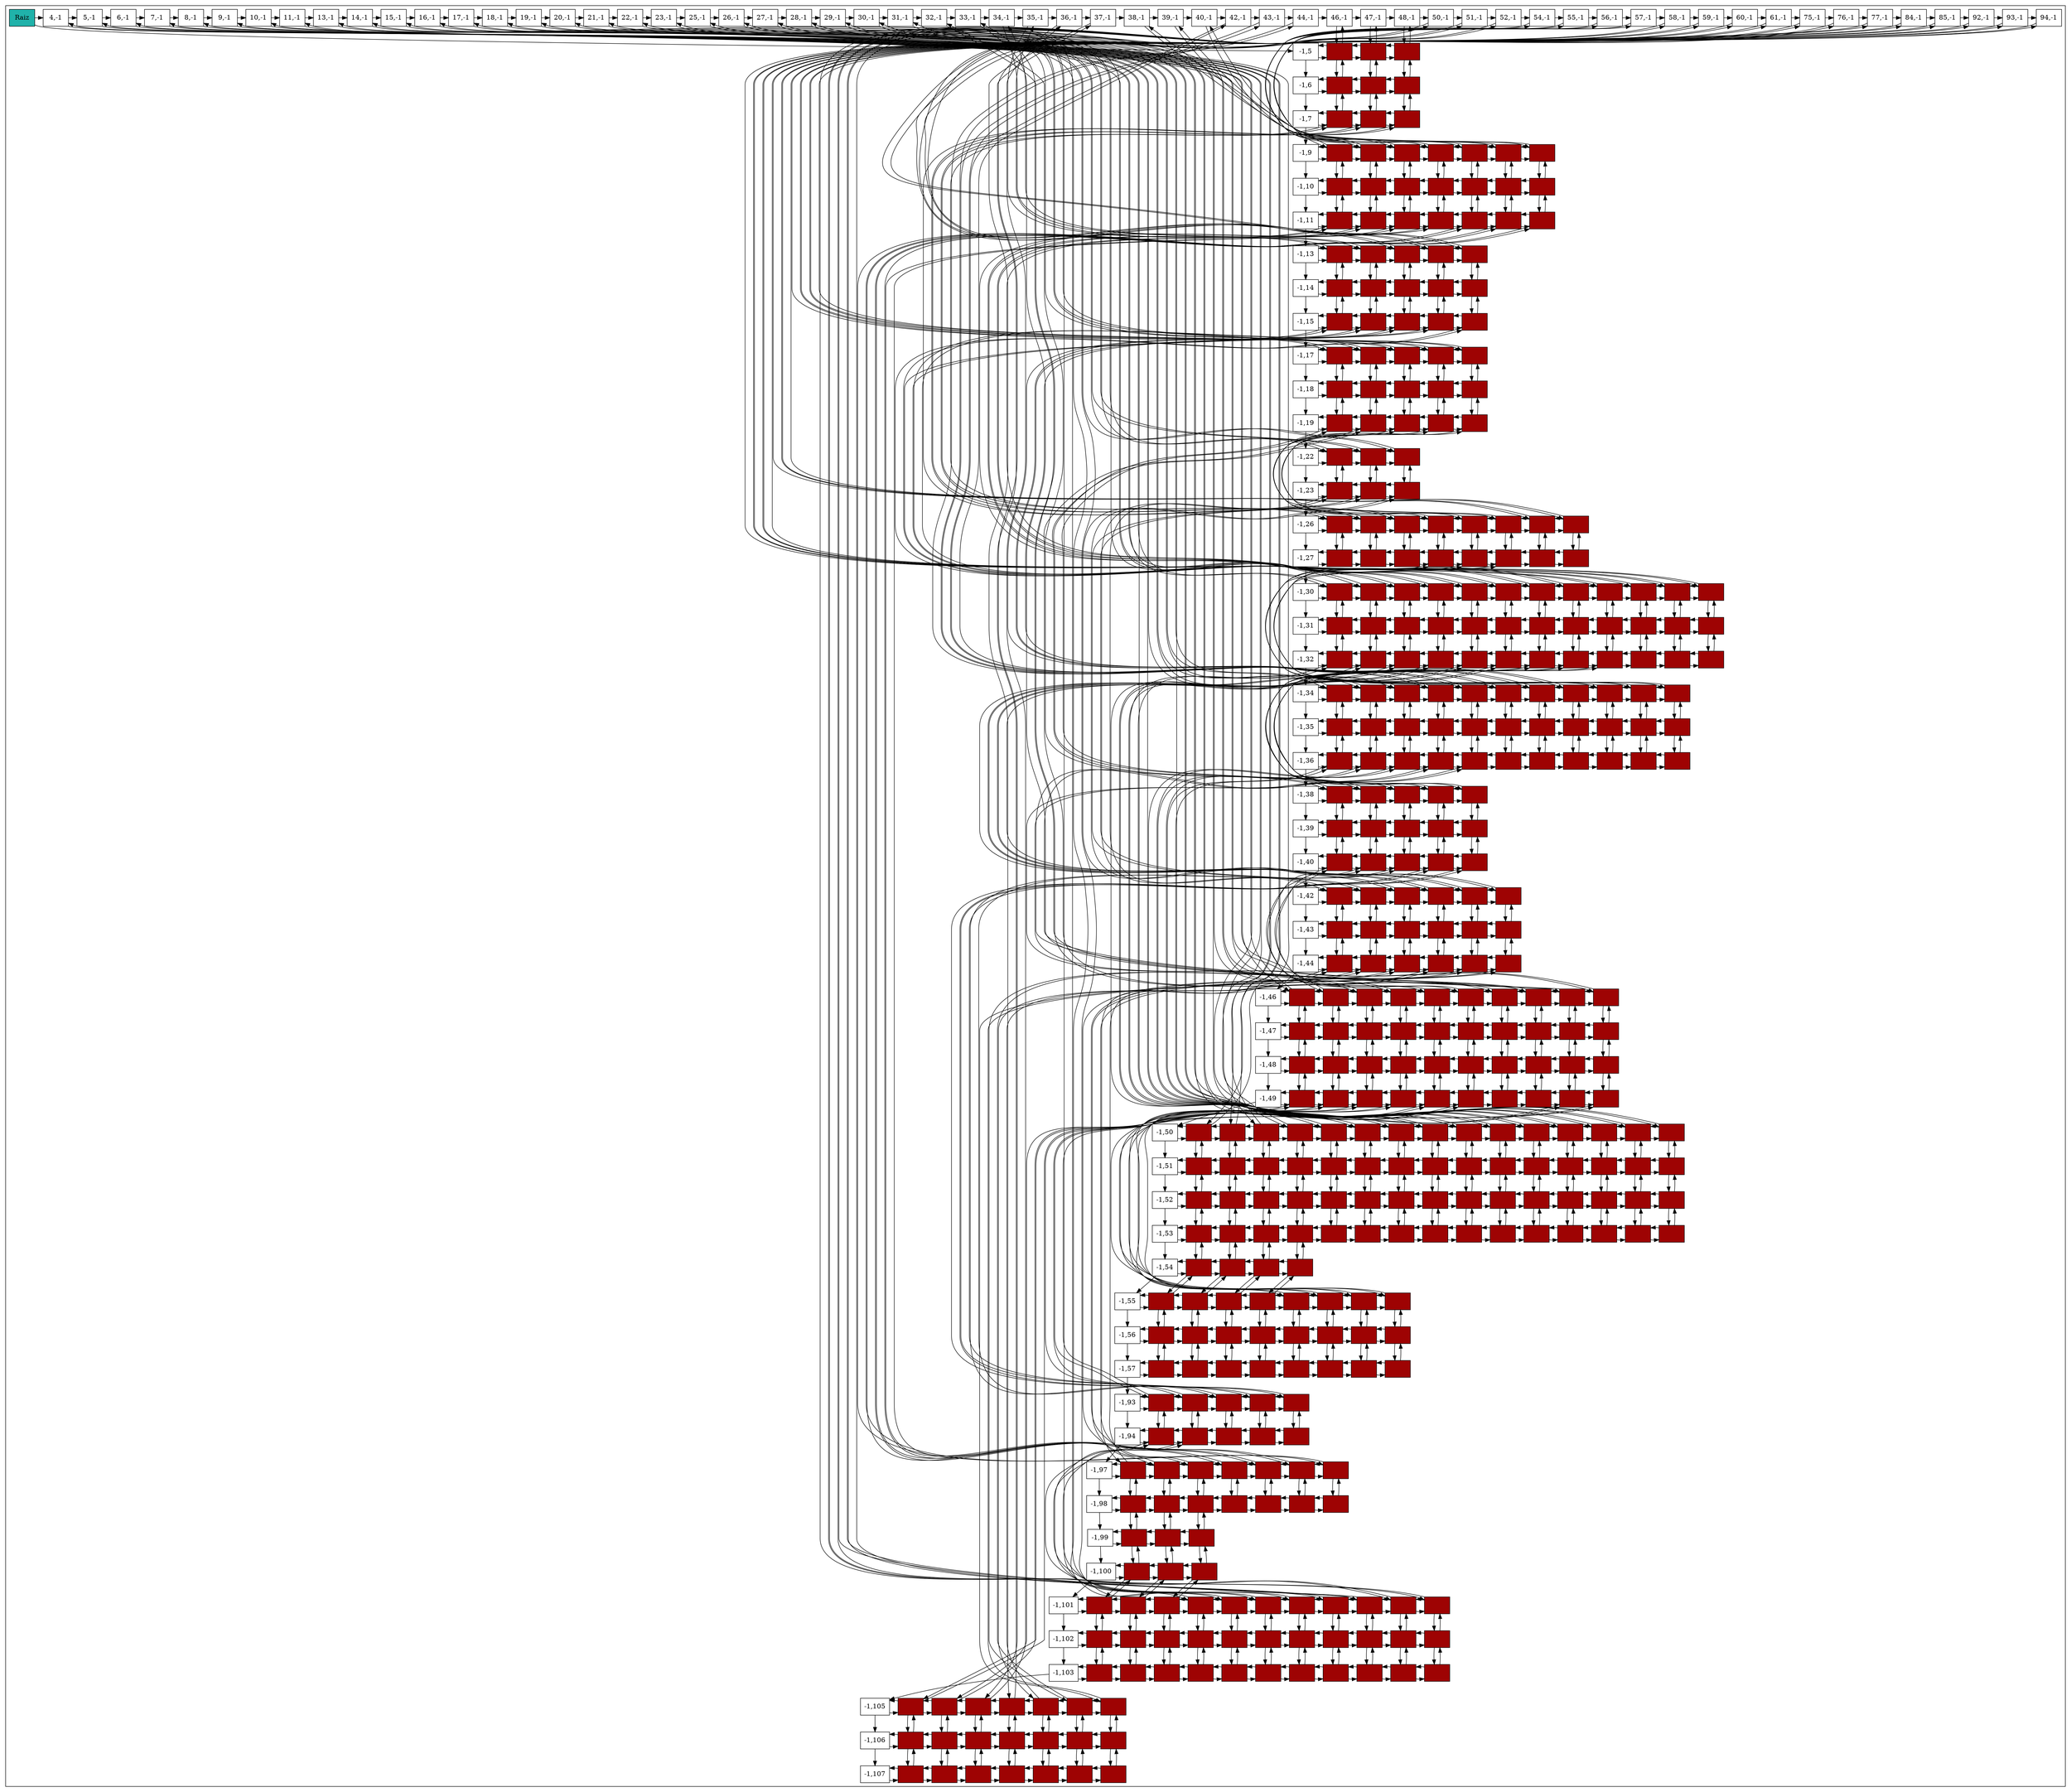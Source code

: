 digraph G {
node[shape=box style=filled];
subgraph cluster_0{
NodoRaiz[label="Raiz" fillcolor=lightseagreen]
Nodo1782584087[fillcolor=white label="-1,5" group=1];
Nodo890186586[fillcolor=white label="-1,6" group=1];
Nodo1107488418[fillcolor=white label="-1,7" group=1];
Nodo1804736170[fillcolor=white label="-1,9" group=1];
Nodo18901092[fillcolor=white label="-1,10" group=1];
Nodo1304020705[fillcolor=white label="-1,11" group=1];
Nodo404444682[fillcolor=white label="-1,13" group=1];
Nodo1673999589[fillcolor=white label="-1,14" group=1];
Nodo1638269873[fillcolor=white label="-1,15" group=1];
Nodo1647009706[fillcolor=white label="-1,17" group=1];
Nodo541257443[fillcolor=white label="-1,18" group=1];
Nodo2063111698[fillcolor=white label="-1,19" group=1];
Nodo731036023[fillcolor=white label="-1,22" group=1];
Nodo335308192[fillcolor=white label="-1,23" group=1];
Nodo620672202[fillcolor=white label="-1,26" group=1];
Nodo445181505[fillcolor=white label="-1,27" group=1];
Nodo611296614[fillcolor=white label="-1,30" group=1];
Nodo1422791982[fillcolor=white label="-1,31" group=1];
Nodo96969625[fillcolor=white label="-1,32" group=1];
Nodo1491124102[fillcolor=white label="-1,34" group=1];
Nodo33387881[fillcolor=white label="-1,35" group=1];
Nodo633235229[fillcolor=white label="-1,36" group=1];
Nodo492684120[fillcolor=white label="-1,38" group=1];
Nodo1083982842[fillcolor=white label="-1,39" group=1];
Nodo715137213[fillcolor=white label="-1,40" group=1];
Nodo2087726203[fillcolor=white label="-1,42" group=1];
Nodo256141230[fillcolor=white label="-1,43" group=1];
Nodo761624111[fillcolor=white label="-1,44" group=1];
Nodo116068086[fillcolor=white label="-1,46" group=1];
Nodo2063989156[fillcolor=white label="-1,47" group=1];
Nodo1464899709[fillcolor=white label="-1,48" group=1];
Nodo1359104182[fillcolor=white label="-1,49" group=1];
Nodo255881438[fillcolor=white label="-1,50" group=1];
Nodo1541169227[fillcolor=white label="-1,51" group=1];
Nodo144476221[fillcolor=white label="-1,52" group=1];
Nodo1259873888[fillcolor=white label="-1,53" group=1];
Nodo1204971869[fillcolor=white label="-1,54" group=1];
Nodo2142537684[fillcolor=white label="-1,55" group=1];
Nodo319104383[fillcolor=white label="-1,56" group=1];
Nodo430193241[fillcolor=white label="-1,57" group=1];
Nodo1307058353[fillcolor=white label="-1,93" group=1];
Nodo372872447[fillcolor=white label="-1,94" group=1];
Nodo749565338[fillcolor=white label="-1,97" group=1];
Nodo350483620[fillcolor=white label="-1,98" group=1];
Nodo411218721[fillcolor=white label="-1,99" group=1];
Nodo1111904930[fillcolor=white label="-1,100" group=1];
Nodo83947221[fillcolor=white label="-1,101" group=1];
Nodo239954949[fillcolor=white label="-1,102" group=1];
Nodo64740694[fillcolor=white label="-1,103" group=1];
Nodo1945652429[fillcolor=white label="-1,105" group=1];
Nodo1896636961[fillcolor=white label="-1,106" group=1];
Nodo348390721[fillcolor=white label="-1,107" group=1];
Nodo1227377634[fillcolor=white label="4,-1" group=6];
Nodo2022176814[fillcolor=white label="5,-1" group=7];
Nodo1787330677[fillcolor=white label="6,-1" group=8];
Nodo1590849128[fillcolor=white label="7,-1" group=9];
Nodo1437489419[fillcolor=white label="8,-1" group=10];
Nodo313494808[fillcolor=white label="9,-1" group=11];
Nodo1007303696[fillcolor=white label="10,-1" group=12];
Nodo1910940887[fillcolor=white label="11,-1" group=13];
Nodo1445453281[fillcolor=white label="13,-1" group=15];
Nodo940465520[fillcolor=white label="14,-1" group=16];
Nodo1426660573[fillcolor=white label="15,-1" group=17];
Nodo286116535[fillcolor=white label="16,-1" group=18];
Nodo2041431458[fillcolor=white label="17,-1" group=19];
Nodo864215610[fillcolor=white label="18,-1" group=20];
Nodo779157347[fillcolor=white label="19,-1" group=21];
Nodo1373098088[fillcolor=white label="20,-1" group=22];
Nodo1187028773[fillcolor=white label="21,-1" group=23];
Nodo1651980021[fillcolor=white label="22,-1" group=24];
Nodo1263883839[fillcolor=white label="23,-1" group=25];
Nodo611224493[fillcolor=white label="25,-1" group=27];
Nodo1712656818[fillcolor=white label="26,-1" group=28];
Nodo1024348955[fillcolor=white label="27,-1" group=29];
Nodo1552621099[fillcolor=white label="28,-1" group=30];
Nodo208193012[fillcolor=white label="29,-1" group=31];
Nodo1119800650[fillcolor=white label="30,-1" group=32];
Nodo224905357[fillcolor=white label="31,-1" group=33];
Nodo152692044[fillcolor=white label="32,-1" group=34];
Nodo1133827838[fillcolor=white label="33,-1" group=35];
Nodo2004129627[fillcolor=white label="34,-1" group=36];
Nodo1155799704[fillcolor=white label="35,-1" group=37];
Nodo43103437[fillcolor=white label="36,-1" group=38];
Nodo1733796167[fillcolor=white label="37,-1" group=39];
Nodo877276345[fillcolor=white label="38,-1" group=40];
Nodo1352585330[fillcolor=white label="39,-1" group=41];
Nodo1604727152[fillcolor=white label="40,-1" group=42];
Nodo86113882[fillcolor=white label="42,-1" group=44];
Nodo1626023331[fillcolor=white label="43,-1" group=45];
Nodo1179677836[fillcolor=white label="44,-1" group=46];
Nodo672395399[fillcolor=white label="46,-1" group=48];
Nodo575281393[fillcolor=white label="47,-1" group=49];
Nodo464906022[fillcolor=white label="48,-1" group=50];
Nodo1577321672[fillcolor=white label="50,-1" group=52];
Nodo1772376135[fillcolor=white label="51,-1" group=53];
Nodo458965010[fillcolor=white label="52,-1" group=54];
Nodo795023496[fillcolor=white label="54,-1" group=56];
Nodo1363110888[fillcolor=white label="55,-1" group=57];
Nodo441597920[fillcolor=white label="56,-1" group=58];
Nodo1539876712[fillcolor=white label="57,-1" group=59];
Nodo1826116545[fillcolor=white label="58,-1" group=60];
Nodo1183974809[fillcolor=white label="59,-1" group=61];
Nodo1295290260[fillcolor=white label="60,-1" group=62];
Nodo1406763709[fillcolor=white label="61,-1" group=63];
Nodo2108786012[fillcolor=white label="75,-1" group=77];
Nodo727312830[fillcolor=white label="76,-1" group=78];
Nodo1115200366[fillcolor=white label="77,-1" group=79];
Nodo1571497462[fillcolor=white label="84,-1" group=86];
Nodo742506618[fillcolor=white label="85,-1" group=87];
Nodo1211226197[fillcolor=white label="92,-1" group=94];
Nodo1318357462[fillcolor=white label="93,-1" group=95];
Nodo1251246439[fillcolor=white label="94,-1" group=96];
Nodo1782584087->Nodo890186586;
Nodo890186586->Nodo1107488418;
Nodo1107488418->Nodo1804736170;
Nodo1804736170->Nodo18901092;
Nodo18901092->Nodo1304020705;
Nodo1304020705->Nodo404444682;
Nodo404444682->Nodo1673999589;
Nodo1673999589->Nodo1638269873;
Nodo1638269873->Nodo1647009706;
Nodo1647009706->Nodo541257443;
Nodo541257443->Nodo2063111698;
Nodo2063111698->Nodo731036023;
Nodo731036023->Nodo335308192;
Nodo335308192->Nodo620672202;
Nodo620672202->Nodo445181505;
Nodo445181505->Nodo611296614;
Nodo611296614->Nodo1422791982;
Nodo1422791982->Nodo96969625;
Nodo96969625->Nodo1491124102;
Nodo1491124102->Nodo33387881;
Nodo33387881->Nodo633235229;
Nodo633235229->Nodo492684120;
Nodo492684120->Nodo1083982842;
Nodo1083982842->Nodo715137213;
Nodo715137213->Nodo2087726203;
Nodo2087726203->Nodo256141230;
Nodo256141230->Nodo761624111;
Nodo761624111->Nodo116068086;
Nodo116068086->Nodo2063989156;
Nodo2063989156->Nodo1464899709;
Nodo1464899709->Nodo1359104182;
Nodo1359104182->Nodo255881438;
Nodo255881438->Nodo1541169227;
Nodo1541169227->Nodo144476221;
Nodo144476221->Nodo1259873888;
Nodo1259873888->Nodo1204971869;
Nodo1204971869->Nodo2142537684;
Nodo2142537684->Nodo319104383;
Nodo319104383->Nodo430193241;
Nodo430193241->Nodo1307058353;
Nodo1307058353->Nodo372872447;
Nodo372872447->Nodo749565338;
Nodo749565338->Nodo350483620;
Nodo350483620->Nodo411218721;
Nodo411218721->Nodo1111904930;
Nodo1111904930->Nodo83947221;
Nodo83947221->Nodo239954949;
Nodo239954949->Nodo64740694;
Nodo64740694->Nodo1945652429;
Nodo1945652429->Nodo1896636961;
Nodo1896636961->Nodo348390721;
Nodo1227377634->Nodo2022176814
Nodo2022176814->Nodo1787330677
Nodo1787330677->Nodo1590849128
Nodo1590849128->Nodo1437489419
Nodo1437489419->Nodo313494808
Nodo313494808->Nodo1007303696
Nodo1007303696->Nodo1910940887
Nodo1910940887->Nodo1445453281
Nodo1445453281->Nodo940465520
Nodo940465520->Nodo1426660573
Nodo1426660573->Nodo286116535
Nodo286116535->Nodo2041431458
Nodo2041431458->Nodo864215610
Nodo864215610->Nodo779157347
Nodo779157347->Nodo1373098088
Nodo1373098088->Nodo1187028773
Nodo1187028773->Nodo1651980021
Nodo1651980021->Nodo1263883839
Nodo1263883839->Nodo611224493
Nodo611224493->Nodo1712656818
Nodo1712656818->Nodo1024348955
Nodo1024348955->Nodo1552621099
Nodo1552621099->Nodo208193012
Nodo208193012->Nodo1119800650
Nodo1119800650->Nodo224905357
Nodo224905357->Nodo152692044
Nodo152692044->Nodo1133827838
Nodo1133827838->Nodo2004129627
Nodo2004129627->Nodo1155799704
Nodo1155799704->Nodo43103437
Nodo43103437->Nodo1733796167
Nodo1733796167->Nodo877276345
Nodo877276345->Nodo1352585330
Nodo1352585330->Nodo1604727152
Nodo1604727152->Nodo86113882
Nodo86113882->Nodo1626023331
Nodo1626023331->Nodo1179677836
Nodo1179677836->Nodo672395399
Nodo672395399->Nodo575281393
Nodo575281393->Nodo464906022
Nodo464906022->Nodo1577321672
Nodo1577321672->Nodo1772376135
Nodo1772376135->Nodo458965010
Nodo458965010->Nodo795023496
Nodo795023496->Nodo1363110888
Nodo1363110888->Nodo441597920
Nodo441597920->Nodo1539876712
Nodo1539876712->Nodo1826116545
Nodo1826116545->Nodo1183974809
Nodo1183974809->Nodo1295290260
Nodo1295290260->Nodo1406763709
Nodo1406763709->Nodo2108786012
Nodo2108786012->Nodo727312830
Nodo727312830->Nodo1115200366
Nodo1115200366->Nodo1571497462
Nodo1571497462->Nodo742506618
Nodo742506618->Nodo1211226197
Nodo1211226197->Nodo1318357462
Nodo1318357462->Nodo1251246439
NodoRaiz->Nodo1782584087;
NodoRaiz->Nodo1227377634;
{rank=same;NodoRaiz;Nodo1227377634;Nodo2022176814;Nodo1787330677;Nodo1590849128;Nodo1437489419;Nodo313494808;Nodo1007303696;Nodo1910940887;Nodo1445453281;Nodo940465520;Nodo1426660573;Nodo286116535;Nodo2041431458;Nodo864215610;Nodo779157347;Nodo1373098088;Nodo1187028773;Nodo1651980021;Nodo1263883839;Nodo611224493;Nodo1712656818;Nodo1024348955;Nodo1552621099;Nodo208193012;Nodo1119800650;Nodo224905357;Nodo152692044;Nodo1133827838;Nodo2004129627;Nodo1155799704;Nodo43103437;Nodo1733796167;Nodo877276345;Nodo1352585330;Nodo1604727152;Nodo86113882;Nodo1626023331;Nodo1179677836;Nodo672395399;Nodo575281393;Nodo464906022;Nodo1577321672;Nodo1772376135;Nodo458965010;Nodo795023496;Nodo1363110888;Nodo441597920;Nodo1539876712;Nodo1826116545;Nodo1183974809;Nodo1295290260;Nodo1406763709;Nodo2108786012;Nodo727312830;Nodo1115200366;Nodo1571497462;Nodo742506618;Nodo1211226197;Nodo1318357462;Nodo1251246439}
Nodo1396404562[label="" fillcolor="#9E0303"group=48];
Nodo867864084[label="" fillcolor="#9E0303"group=49];
Nodo758036533[label="" fillcolor="#9E0303"group=50];
Nodo1519396491[label="" fillcolor="#9E0303"group=48];
Nodo2077133705[label="" fillcolor="#9E0303"group=49];
Nodo154981143[label="" fillcolor="#9E0303"group=50];
Nodo1124863395[label="" fillcolor="#9E0303"group=48];
Nodo418635575[label="" fillcolor="#9E0303"group=49];
Nodo401509731[label="" fillcolor="#9E0303"group=50];
Nodo1270864507[label="" fillcolor="#9E0303"group=40];
Nodo548484231[label="" fillcolor="#9E0303"group=41];
Nodo1896868721[label="" fillcolor="#9E0303"group=42];
Nodo1305794118[label="" fillcolor="#9E0303"group=56];
Nodo194497707[label="" fillcolor="#9E0303"group=57];
Nodo265306068[label="" fillcolor="#9E0303"group=58];
Nodo56705058[label="" fillcolor="#9E0303"group=59];
Nodo1049450023[label="" fillcolor="#9E0303"group=40];
Nodo1828561748[label="" fillcolor="#9E0303"group=41];
Nodo245540896[label="" fillcolor="#9E0303"group=42];
Nodo153425077[label="" fillcolor="#9E0303"group=56];
Nodo1573738456[label="" fillcolor="#9E0303"group=57];
Nodo1554757686[label="" fillcolor="#9E0303"group=58];
Nodo1205069867[label="" fillcolor="#9E0303"group=59];
Nodo1727192280[label="" fillcolor="#9E0303"group=40];
Nodo1370891337[label="" fillcolor="#9E0303"group=41];
Nodo1348295745[label="" fillcolor="#9E0303"group=42];
Nodo135754961[label="" fillcolor="#9E0303"group=56];
Nodo2020830487[label="" fillcolor="#9E0303"group=57];
Nodo411535932[label="" fillcolor="#9E0303"group=58];
Nodo578974265[label="" fillcolor="#9E0303"group=59];
Nodo492242125[label="" fillcolor="#9E0303"group=36];
Nodo1697766041[label="" fillcolor="#9E0303"group=37];
Nodo2054655569[label="" fillcolor="#9E0303"group=52];
Nodo1917764012[label="" fillcolor="#9E0303"group=53];
Nodo367209439[label="" fillcolor="#9E0303"group=54];
Nodo1712209071[label="" fillcolor="#9E0303"group=36];
Nodo5282618[label="" fillcolor="#9E0303"group=37];
Nodo1403994125[label="" fillcolor="#9E0303"group=52];
Nodo419013127[label="" fillcolor="#9E0303"group=53];
Nodo251989747[label="" fillcolor="#9E0303"group=54];
Nodo193514850[label="" fillcolor="#9E0303"group=36];
Nodo571362102[label="" fillcolor="#9E0303"group=37];
Nodo1999781098[label="" fillcolor="#9E0303"group=52];
Nodo1348978281[label="" fillcolor="#9E0303"group=53];
Nodo499770074[label="" fillcolor="#9E0303"group=54];
Nodo1051207251[label="" fillcolor="#9E0303"group=32];
Nodo1631796141[label="" fillcolor="#9E0303"group=33];
Nodo1409772323[label="" fillcolor="#9E0303"group=77];
Nodo1416810292[label="" fillcolor="#9E0303"group=78];
Nodo1601918601[label="" fillcolor="#9E0303"group=79];
Nodo1820535517[label="" fillcolor="#9E0303"group=32];
Nodo279481006[label="" fillcolor="#9E0303"group=33];
Nodo1360619373[label="" fillcolor="#9E0303"group=77];
Nodo1334321454[label="" fillcolor="#9E0303"group=78];
Nodo975716288[label="" fillcolor="#9E0303"group=79];
Nodo1853964241[label="" fillcolor="#9E0303"group=32];
Nodo1958289251[label="" fillcolor="#9E0303"group=33];
Nodo2050408843[label="" fillcolor="#9E0303"group=77];
Nodo26945330[label="" fillcolor="#9E0303"group=78];
Nodo1719922535[label="" fillcolor="#9E0303"group=79];
Nodo1954825995[label="" fillcolor="#9E0303"group=27];
Nodo2119356885[label="" fillcolor="#9E0303"group=28];
Nodo1593841301[label="" fillcolor="#9E0303"group=29];
Nodo1312644438[label="" fillcolor="#9E0303"group=27];
Nodo147071634[label="" fillcolor="#9E0303"group=28];
Nodo1048519073[label="" fillcolor="#9E0303"group=29];
Nodo2015711458[label="" fillcolor="#9E0303"group=48];
Nodo1533492048[label="" fillcolor="#9E0303"group=49];
Nodo1575701868[label="" fillcolor="#9E0303"group=50];
Nodo1324419546[label="" fillcolor="#9E0303"group=77];
Nodo930103220[label="" fillcolor="#9E0303"group=78];
Nodo810167[label="" fillcolor="#9E0303"group=79];
Nodo336287076[label="" fillcolor="#9E0303"group=86];
Nodo2075814581[label="" fillcolor="#9E0303"group=87];
Nodo382412431[label="" fillcolor="#9E0303"group=48];
Nodo1805339320[label="" fillcolor="#9E0303"group=49];
Nodo722262665[label="" fillcolor="#9E0303"group=50];
Nodo166313847[label="" fillcolor="#9E0303"group=77];
Nodo1188634523[label="" fillcolor="#9E0303"group=78];
Nodo2007384946[label="" fillcolor="#9E0303"group=79];
Nodo976422813[label="" fillcolor="#9E0303"group=86];
Nodo2120553899[label="" fillcolor="#9E0303"group=87];
Nodo1249379482[label="" fillcolor="#9E0303"group=23];
Nodo1894396721[label="" fillcolor="#9E0303"group=24];
Nodo1828445[label="" fillcolor="#9E0303"group=25];
Nodo285227844[label="" fillcolor="#9E0303"group=40];
Nodo1920530342[label="" fillcolor="#9E0303"group=41];
Nodo1443513791[label="" fillcolor="#9E0303"group=42];
Nodo1170682393[label="" fillcolor="#9E0303"group=52];
Nodo399169353[label="" fillcolor="#9E0303"group=53];
Nodo676776755[label="" fillcolor="#9E0303"group=54];
Nodo963838361[label="" fillcolor="#9E0303"group=94];
Nodo1018808096[label="" fillcolor="#9E0303"group=95];
Nodo1926694310[label="" fillcolor="#9E0303"group=96];
Nodo1099295058[label="" fillcolor="#9E0303"group=23];
Nodo1175281273[label="" fillcolor="#9E0303"group=24];
Nodo1207841835[label="" fillcolor="#9E0303"group=25];
Nodo190518085[label="" fillcolor="#9E0303"group=40];
Nodo1702536197[label="" fillcolor="#9E0303"group=41];
Nodo1227411525[label="" fillcolor="#9E0303"group=42];
Nodo2143414823[label="" fillcolor="#9E0303"group=52];
Nodo752029601[label="" fillcolor="#9E0303"group=53];
Nodo481942706[label="" fillcolor="#9E0303"group=54];
Nodo320638360[label="" fillcolor="#9E0303"group=94];
Nodo1669123342[label="" fillcolor="#9E0303"group=95];
Nodo1466333383[label="" fillcolor="#9E0303"group=96];
Nodo99115733[label="" fillcolor="#9E0303"group=23];
Nodo1919897533[label="" fillcolor="#9E0303"group=24];
Nodo2004805699[label="" fillcolor="#9E0303"group=25];
Nodo330958379[label="" fillcolor="#9E0303"group=40];
Nodo1434595395[label="" fillcolor="#9E0303"group=41];
Nodo1570283497[label="" fillcolor="#9E0303"group=42];
Nodo1562659049[label="" fillcolor="#9E0303"group=52];
Nodo510432824[label="" fillcolor="#9E0303"group=53];
Nodo1521003934[label="" fillcolor="#9E0303"group=54];
Nodo1138104053[label="" fillcolor="#9E0303"group=94];
Nodo1019903334[label="" fillcolor="#9E0303"group=95];
Nodo1189998993[label="" fillcolor="#9E0303"group=96];
Nodo322608973[label="" fillcolor="#9E0303"group=19];
Nodo1654326898[label="" fillcolor="#9E0303"group=20];
Nodo1888485931[label="" fillcolor="#9E0303"group=21];
Nodo1305370030[label="" fillcolor="#9E0303"group=36];
Nodo729677201[label="" fillcolor="#9E0303"group=37];
Nodo1099185333[label="" fillcolor="#9E0303"group=44];
Nodo1960659708[label="" fillcolor="#9E0303"group=45];
Nodo1566658028[label="" fillcolor="#9E0303"group=46];
Nodo1884223547[label="" fillcolor="#9E0303"group=77];
Nodo901159059[label="" fillcolor="#9E0303"group=78];
Nodo387677783[label="" fillcolor="#9E0303"group=79];
Nodo177203332[label="" fillcolor="#9E0303"group=19];
Nodo253176782[label="" fillcolor="#9E0303"group=20];
Nodo1189463092[label="" fillcolor="#9E0303"group=21];
Nodo383800841[label="" fillcolor="#9E0303"group=36];
Nodo1667127193[label="" fillcolor="#9E0303"group=37];
Nodo1428244839[label="" fillcolor="#9E0303"group=44];
Nodo1032709011[label="" fillcolor="#9E0303"group=45];
Nodo701082165[label="" fillcolor="#9E0303"group=46];
Nodo951767562[label="" fillcolor="#9E0303"group=77];
Nodo1737481739[label="" fillcolor="#9E0303"group=78];
Nodo894183442[label="" fillcolor="#9E0303"group=79];
Nodo1370530956[label="" fillcolor="#9E0303"group=19];
Nodo1072961074[label="" fillcolor="#9E0303"group=20];
Nodo638777409[label="" fillcolor="#9E0303"group=21];
Nodo1925859369[label="" fillcolor="#9E0303"group=36];
Nodo638191160[label="" fillcolor="#9E0303"group=37];
Nodo961597773[label="" fillcolor="#9E0303"group=44];
Nodo137488086[label="" fillcolor="#9E0303"group=45];
Nodo672820473[label="" fillcolor="#9E0303"group=46];
Nodo1591182340[label="" fillcolor="#9E0303"group=77];
Nodo1630727210[label="" fillcolor="#9E0303"group=78];
Nodo1722986892[label="" fillcolor="#9E0303"group=79];
Nodo1518184147[label="" fillcolor="#9E0303"group=32];
Nodo378216078[label="" fillcolor="#9E0303"group=33];
Nodo451149764[label="" fillcolor="#9E0303"group=52];
Nodo1616195037[label="" fillcolor="#9E0303"group=53];
Nodo900513582[label="" fillcolor="#9E0303"group=54];
Nodo840222765[label="" fillcolor="#9E0303"group=32];
Nodo488387920[label="" fillcolor="#9E0303"group=33];
Nodo783709607[label="" fillcolor="#9E0303"group=52];
Nodo1902274160[label="" fillcolor="#9E0303"group=53];
Nodo1696832977[label="" fillcolor="#9E0303"group=54];
Nodo426349200[label="" fillcolor="#9E0303"group=32];
Nodo74438487[label="" fillcolor="#9E0303"group=33];
Nodo1717334092[label="" fillcolor="#9E0303"group=52];
Nodo535344195[label="" fillcolor="#9E0303"group=53];
Nodo1254115388[label="" fillcolor="#9E0303"group=54];
Nodo1551121213[label="" fillcolor="#9E0303"group=27];
Nodo2022115848[label="" fillcolor="#9E0303"group=28];
Nodo1375627064[label="" fillcolor="#9E0303"group=29];
Nodo1814220232[label="" fillcolor="#9E0303"group=40];
Nodo117074635[label="" fillcolor="#9E0303"group=41];
Nodo167173458[label="" fillcolor="#9E0303"group=42];
Nodo2091853658[label="" fillcolor="#9E0303"group=27];
Nodo903378408[label="" fillcolor="#9E0303"group=28];
Nodo2101665840[label="" fillcolor="#9E0303"group=29];
Nodo728344875[label="" fillcolor="#9E0303"group=40];
Nodo779738859[label="" fillcolor="#9E0303"group=41];
Nodo1484298745[label="" fillcolor="#9E0303"group=42];
Nodo48740262[label="" fillcolor="#9E0303"group=27];
Nodo1679914528[label="" fillcolor="#9E0303"group=28];
Nodo72315593[label="" fillcolor="#9E0303"group=29];
Nodo409240808[label="" fillcolor="#9E0303"group=40];
Nodo662788805[label="" fillcolor="#9E0303"group=41];
Nodo1216260195[label="" fillcolor="#9E0303"group=42];
Nodo1692929326[label="" fillcolor="#9E0303"group=10];
Nodo1085146915[label="" fillcolor="#9E0303"group=11];
Nodo151279327[label="" fillcolor="#9E0303"group=12];
Nodo659174392[label="" fillcolor="#9E0303"group=13];
Nodo821033820[label="" fillcolor="#9E0303"group=32];
Nodo892609309[label="" fillcolor="#9E0303"group=33];
Nodo1347750569[label="" fillcolor="#9E0303"group=34];
Nodo1647455334[label="" fillcolor="#9E0303"group=35];
Nodo2051615246[label="" fillcolor="#9E0303"group=36];
Nodo1147366668[label="" fillcolor="#9E0303"group=37];
Nodo306478355[label="" fillcolor="#9E0303"group=10];
Nodo1654497454[label="" fillcolor="#9E0303"group=11];
Nodo753526083[label="" fillcolor="#9E0303"group=12];
Nodo309929708[label="" fillcolor="#9E0303"group=13];
Nodo602172757[label="" fillcolor="#9E0303"group=32];
Nodo754131287[label="" fillcolor="#9E0303"group=33];
Nodo1330842231[label="" fillcolor="#9E0303"group=34];
Nodo348527415[label="" fillcolor="#9E0303"group=35];
Nodo340283967[label="" fillcolor="#9E0303"group=36];
Nodo562311288[label="" fillcolor="#9E0303"group=37];
Nodo1993574029[label="" fillcolor="#9E0303"group=10];
Nodo1390949571[label="" fillcolor="#9E0303"group=11];
Nodo73878795[label="" fillcolor="#9E0303"group=12];
Nodo73447951[label="" fillcolor="#9E0303"group=13];
Nodo1852683232[label="" fillcolor="#9E0303"group=32];
Nodo2100350146[label="" fillcolor="#9E0303"group=33];
Nodo1124190586[label="" fillcolor="#9E0303"group=34];
Nodo1118872535[label="" fillcolor="#9E0303"group=35];
Nodo1103231698[label="" fillcolor="#9E0303"group=36];
Nodo988575988[label="" fillcolor="#9E0303"group=37];
Nodo2003512522[label="" fillcolor="#9E0303"group=10];
Nodo813860843[label="" fillcolor="#9E0303"group=11];
Nodo2128342083[label="" fillcolor="#9E0303"group=12];
Nodo665387188[label="" fillcolor="#9E0303"group=13];
Nodo151676407[label="" fillcolor="#9E0303"group=32];
Nodo756221666[label="" fillcolor="#9E0303"group=33];
Nodo210460407[label="" fillcolor="#9E0303"group=34];
Nodo1674068850[label="" fillcolor="#9E0303"group=35];
Nodo968341281[label="" fillcolor="#9E0303"group=36];
Nodo212239075[label="" fillcolor="#9E0303"group=37];
Nodo1752488543[label="" fillcolor="#9E0303"group=6];
Nodo784417908[label="" fillcolor="#9E0303"group=7];
Nodo1148301891[label="" fillcolor="#9E0303"group=8];
Nodo704678931[label="" fillcolor="#9E0303"group=9];
Nodo66050882[label="" fillcolor="#9E0303"group=15];
Nodo868762371[label="" fillcolor="#9E0303"group=16];
Nodo416373003[label="" fillcolor="#9E0303"group=17];
Nodo1861381146[label="" fillcolor="#9E0303"group=18];
Nodo498365447[label="" fillcolor="#9E0303"group=19];
Nodo2141271057[label="" fillcolor="#9E0303"group=20];
Nodo151311475[label="" fillcolor="#9E0303"group=21];
Nodo234828447[label="" fillcolor="#9E0303"group=22];
Nodo1496739983[label="" fillcolor="#9E0303"group=23];
Nodo715437282[label="" fillcolor="#9E0303"group=24];
Nodo1173020061[label="" fillcolor="#9E0303"group=25];
Nodo2041647055[label="" fillcolor="#9E0303"group=6];
Nodo39952948[label="" fillcolor="#9E0303"group=7];
Nodo1327714799[label="" fillcolor="#9E0303"group=8];
Nodo619568686[label="" fillcolor="#9E0303"group=9];
Nodo1439920651[label="" fillcolor="#9E0303"group=15];
Nodo1512835719[label="" fillcolor="#9E0303"group=16];
Nodo257266692[label="" fillcolor="#9E0303"group=17];
Nodo1166223214[label="" fillcolor="#9E0303"group=18];
Nodo185489151[label="" fillcolor="#9E0303"group=19];
Nodo835460395[label="" fillcolor="#9E0303"group=20];
Nodo312101538[label="" fillcolor="#9E0303"group=21];
Nodo1325311944[label="" fillcolor="#9E0303"group=22];
Nodo926853446[label="" fillcolor="#9E0303"group=23];
Nodo1724571599[label="" fillcolor="#9E0303"group=24];
Nodo650462958[label="" fillcolor="#9E0303"group=25];
Nodo490632473[label="" fillcolor="#9E0303"group=6];
Nodo1594395489[label="" fillcolor="#9E0303"group=7];
Nodo1863058408[label="" fillcolor="#9E0303"group=8];
Nodo1668471505[label="" fillcolor="#9E0303"group=9];
Nodo227212571[label="" fillcolor="#9E0303"group=15];
Nodo373435464[label="" fillcolor="#9E0303"group=16];
Nodo434007595[label="" fillcolor="#9E0303"group=17];
Nodo1821350803[label="" fillcolor="#9E0303"group=18];
Nodo918012220[label="" fillcolor="#9E0303"group=19];
Nodo823172046[label="" fillcolor="#9E0303"group=20];
Nodo1532298481[label="" fillcolor="#9E0303"group=21];
Nodo1268141835[label="" fillcolor="#9E0303"group=22];
Nodo1126226276[label="" fillcolor="#9E0303"group=23];
Nodo1985737765[label="" fillcolor="#9E0303"group=24];
Nodo89789587[label="" fillcolor="#9E0303"group=25];
Nodo2085485860[label="" fillcolor="#9E0303"group=6];
Nodo971235376[label="" fillcolor="#9E0303"group=7];
Nodo271630837[label="" fillcolor="#9E0303"group=8];
Nodo1167831532[label="" fillcolor="#9E0303"group=9];
Nodo1445773478[label="" fillcolor="#9E0303"group=15];
Nodo1894271027[label="" fillcolor="#9E0303"group=16];
Nodo1715540146[label="" fillcolor="#9E0303"group=17];
Nodo2127415623[label="" fillcolor="#9E0303"group=18];
Nodo1322524616[label="" fillcolor="#9E0303"group=19];
Nodo2085580785[label="" fillcolor="#9E0303"group=20];
Nodo308618314[label="" fillcolor="#9E0303"group=21];
Nodo49430704[label="" fillcolor="#9E0303"group=22];
Nodo1815487865[label="" fillcolor="#9E0303"group=23];
Nodo1795293161[label="" fillcolor="#9E0303"group=24];
Nodo1358807479[label="" fillcolor="#9E0303"group=25];
Nodo1075506392[label="" fillcolor="#9E0303"group=6];
Nodo500827215[label="" fillcolor="#9E0303"group=7];
Nodo2034257578[label="" fillcolor="#9E0303"group=8];
Nodo1200539724[label="" fillcolor="#9E0303"group=9];
Nodo1357221961[label="" fillcolor="#9E0303"group=6];
Nodo500178534[label="" fillcolor="#9E0303"group=7];
Nodo1721640552[label="" fillcolor="#9E0303"group=8];
Nodo1466130015[label="" fillcolor="#9E0303"group=9];
Nodo1510742374[label="" fillcolor="#9E0303"group=10];
Nodo2080244358[label="" fillcolor="#9E0303"group=11];
Nodo2138352743[label="" fillcolor="#9E0303"group=12];
Nodo1207798000[label="" fillcolor="#9E0303"group=13];
Nodo729348898[label="" fillcolor="#9E0303"group=6];
Nodo910615301[label="" fillcolor="#9E0303"group=7];
Nodo570179267[label="" fillcolor="#9E0303"group=8];
Nodo1822432517[label="" fillcolor="#9E0303"group=9];
Nodo7166552[label="" fillcolor="#9E0303"group=10];
Nodo28495771[label="" fillcolor="#9E0303"group=11];
Nodo1106834248[label="" fillcolor="#9E0303"group=12];
Nodo769431111[label="" fillcolor="#9E0303"group=13];
Nodo1191814718[label="" fillcolor="#9E0303"group=6];
Nodo1355835219[label="" fillcolor="#9E0303"group=7];
Nodo1454681266[label="" fillcolor="#9E0303"group=8];
Nodo529757837[label="" fillcolor="#9E0303"group=9];
Nodo354487063[label="" fillcolor="#9E0303"group=10];
Nodo1184373791[label="" fillcolor="#9E0303"group=11];
Nodo893057346[label="" fillcolor="#9E0303"group=12];
Nodo823772790[label="" fillcolor="#9E0303"group=13];
Nodo2105568832[label="" fillcolor="#9E0303"group=32];
Nodo1986111812[label="" fillcolor="#9E0303"group=33];
Nodo1873072980[label="" fillcolor="#9E0303"group=52];
Nodo661518132[label="" fillcolor="#9E0303"group=53];
Nodo1754783134[label="" fillcolor="#9E0303"group=54];
Nodo746392305[label="" fillcolor="#9E0303"group=32];
Nodo713266053[label="" fillcolor="#9E0303"group=33];
Nodo1217503102[label="" fillcolor="#9E0303"group=52];
Nodo927255148[label="" fillcolor="#9E0303"group=53];
Nodo1940550903[label="" fillcolor="#9E0303"group=54];
Nodo928535199[label="" fillcolor="#9E0303"group=27];
Nodo187159384[label="" fillcolor="#9E0303"group=28];
Nodo652081035[label="" fillcolor="#9E0303"group=29];
Nodo1730737917[label="" fillcolor="#9E0303"group=56];
Nodo2011310919[label="" fillcolor="#9E0303"group=57];
Nodo1116878810[label="" fillcolor="#9E0303"group=58];
Nodo1177658762[label="" fillcolor="#9E0303"group=59];
Nodo271286014[label="" fillcolor="#9E0303"group=27];
Nodo805744064[label="" fillcolor="#9E0303"group=28];
Nodo1798009666[label="" fillcolor="#9E0303"group=29];
Nodo82927745[label="" fillcolor="#9E0303"group=56];
Nodo1340486255[label="" fillcolor="#9E0303"group=57];
Nodo1242296062[label="" fillcolor="#9E0303"group=58];
Nodo2055878046[label="" fillcolor="#9E0303"group=59];
Nodo1978705702[label="" fillcolor="#9E0303"group=27];
Nodo192644797[label="" fillcolor="#9E0303"group=28];
Nodo504554802[label="" fillcolor="#9E0303"group=29];
Nodo891225515[label="" fillcolor="#9E0303"group=27];
Nodo1168530873[label="" fillcolor="#9E0303"group=28];
Nodo306148830[label="" fillcolor="#9E0303"group=29];
Nodo462236126[label="" fillcolor="#9E0303"group=27];
Nodo1450329433[label="" fillcolor="#9E0303"group=28];
Nodo558793147[label="" fillcolor="#9E0303"group=29];
Nodo16136742[label="" fillcolor="#9E0303"group=30];
Nodo1453099308[label="" fillcolor="#9E0303"group=31];
Nodo1157881532[label="" fillcolor="#9E0303"group=32];
Nodo28164877[label="" fillcolor="#9E0303"group=33];
Nodo1751961838[label="" fillcolor="#9E0303"group=60];
Nodo1571531740[label="" fillcolor="#9E0303"group=61];
Nodo1401618722[label="" fillcolor="#9E0303"group=62];
Nodo1516383009[label="" fillcolor="#9E0303"group=63];
Nodo1219920329[label="" fillcolor="#9E0303"group=27];
Nodo973570776[label="" fillcolor="#9E0303"group=28];
Nodo2115715148[label="" fillcolor="#9E0303"group=29];
Nodo730678637[label="" fillcolor="#9E0303"group=30];
Nodo1464414492[label="" fillcolor="#9E0303"group=31];
Nodo1373530223[label="" fillcolor="#9E0303"group=32];
Nodo1977830200[label="" fillcolor="#9E0303"group=33];
Nodo872734404[label="" fillcolor="#9E0303"group=60];
Nodo719050889[label="" fillcolor="#9E0303"group=61];
Nodo140787885[label="" fillcolor="#9E0303"group=62];
Nodo1731289106[label="" fillcolor="#9E0303"group=63];
Nodo1968267470[label="" fillcolor="#9E0303"group=27];
Nodo20640125[label="" fillcolor="#9E0303"group=28];
Nodo737257695[label="" fillcolor="#9E0303"group=29];
Nodo1194093635[label="" fillcolor="#9E0303"group=30];
Nodo956642168[label="" fillcolor="#9E0303"group=31];
Nodo1877118012[label="" fillcolor="#9E0303"group=32];
Nodo1240692303[label="" fillcolor="#9E0303"group=33];
Nodo1830372678[label="" fillcolor="#9E0303"group=60];
Nodo2098673006[label="" fillcolor="#9E0303"group=61];
Nodo107992476[label="" fillcolor="#9E0303"group=62];
Nodo1425836560[label="" fillcolor="#9E0303"group=63];
Nodo749483131[label="" fillcolor="#9E0303"group=36];
Nodo129860374[label="" fillcolor="#9E0303"group=37];
Nodo491361492[label="" fillcolor="#9E0303"group=38];
Nodo1860950535[label="" fillcolor="#9E0303"group=39];
Nodo467496579[label="" fillcolor="#9E0303"group=40];
Nodo1860443085[label="" fillcolor="#9E0303"group=41];
Nodo1533851738[label="" fillcolor="#9E0303"group=42];
Nodo1944635068[label="" fillcolor="#9E0303"group=36];
Nodo932196842[label="" fillcolor="#9E0303"group=37];
Nodo1336660401[label="" fillcolor="#9E0303"group=38];
Nodo2142731870[label="" fillcolor="#9E0303"group=39];
Nodo1247779378[label="" fillcolor="#9E0303"group=40];
Nodo2088173042[label="" fillcolor="#9E0303"group=41];
Nodo1833016724[label="" fillcolor="#9E0303"group=42];
Nodo692079596[label="" fillcolor="#9E0303"group=36];
Nodo536402684[label="" fillcolor="#9E0303"group=37];
Nodo1412054428[label="" fillcolor="#9E0303"group=38];
Nodo895924144[label="" fillcolor="#9E0303"group=39];
Nodo517113307[label="" fillcolor="#9E0303"group=40];
Nodo1201963975[label="" fillcolor="#9E0303"group=41];
Nodo1122467954[label="" fillcolor="#9E0303"group=42];
{rank=same}
Nodo1782584087->Nodo1396404562;
Nodo1782584087->Nodo1396404562[dir=back];
Nodo1396404562->Nodo867864084;
Nodo1396404562->Nodo867864084[dir=back];
Nodo867864084->Nodo758036533;
Nodo867864084->Nodo758036533[dir=back];
{rank=same;Nodo1782584087;Nodo1396404562;Nodo867864084;Nodo758036533}
Nodo890186586->Nodo1519396491;
Nodo890186586->Nodo1519396491[dir=back];
Nodo1519396491->Nodo2077133705;
Nodo1519396491->Nodo2077133705[dir=back];
Nodo2077133705->Nodo154981143;
Nodo2077133705->Nodo154981143[dir=back];
{rank=same;Nodo890186586;Nodo1519396491;Nodo2077133705;Nodo154981143}
Nodo1107488418->Nodo1124863395;
Nodo1107488418->Nodo1124863395[dir=back];
Nodo1124863395->Nodo418635575;
Nodo1124863395->Nodo418635575[dir=back];
Nodo418635575->Nodo401509731;
Nodo418635575->Nodo401509731[dir=back];
{rank=same;Nodo1107488418;Nodo1124863395;Nodo418635575;Nodo401509731}
Nodo1804736170->Nodo1270864507;
Nodo1804736170->Nodo1270864507[dir=back];
Nodo1270864507->Nodo548484231;
Nodo1270864507->Nodo548484231[dir=back];
Nodo548484231->Nodo1896868721;
Nodo548484231->Nodo1896868721[dir=back];
Nodo1896868721->Nodo1305794118;
Nodo1896868721->Nodo1305794118[dir=back];
Nodo1305794118->Nodo194497707;
Nodo1305794118->Nodo194497707[dir=back];
Nodo194497707->Nodo265306068;
Nodo194497707->Nodo265306068[dir=back];
Nodo265306068->Nodo56705058;
Nodo265306068->Nodo56705058[dir=back];
{rank=same;Nodo1804736170;Nodo1270864507;Nodo548484231;Nodo1896868721;Nodo1305794118;Nodo194497707;Nodo265306068;Nodo56705058}
Nodo18901092->Nodo1049450023;
Nodo18901092->Nodo1049450023[dir=back];
Nodo1049450023->Nodo1828561748;
Nodo1049450023->Nodo1828561748[dir=back];
Nodo1828561748->Nodo245540896;
Nodo1828561748->Nodo245540896[dir=back];
Nodo245540896->Nodo153425077;
Nodo245540896->Nodo153425077[dir=back];
Nodo153425077->Nodo1573738456;
Nodo153425077->Nodo1573738456[dir=back];
Nodo1573738456->Nodo1554757686;
Nodo1573738456->Nodo1554757686[dir=back];
Nodo1554757686->Nodo1205069867;
Nodo1554757686->Nodo1205069867[dir=back];
{rank=same;Nodo18901092;Nodo1049450023;Nodo1828561748;Nodo245540896;Nodo153425077;Nodo1573738456;Nodo1554757686;Nodo1205069867}
Nodo1304020705->Nodo1727192280;
Nodo1304020705->Nodo1727192280[dir=back];
Nodo1727192280->Nodo1370891337;
Nodo1727192280->Nodo1370891337[dir=back];
Nodo1370891337->Nodo1348295745;
Nodo1370891337->Nodo1348295745[dir=back];
Nodo1348295745->Nodo135754961;
Nodo1348295745->Nodo135754961[dir=back];
Nodo135754961->Nodo2020830487;
Nodo135754961->Nodo2020830487[dir=back];
Nodo2020830487->Nodo411535932;
Nodo2020830487->Nodo411535932[dir=back];
Nodo411535932->Nodo578974265;
Nodo411535932->Nodo578974265[dir=back];
{rank=same;Nodo1304020705;Nodo1727192280;Nodo1370891337;Nodo1348295745;Nodo135754961;Nodo2020830487;Nodo411535932;Nodo578974265}
Nodo404444682->Nodo492242125;
Nodo404444682->Nodo492242125[dir=back];
Nodo492242125->Nodo1697766041;
Nodo492242125->Nodo1697766041[dir=back];
Nodo1697766041->Nodo2054655569;
Nodo1697766041->Nodo2054655569[dir=back];
Nodo2054655569->Nodo1917764012;
Nodo2054655569->Nodo1917764012[dir=back];
Nodo1917764012->Nodo367209439;
Nodo1917764012->Nodo367209439[dir=back];
{rank=same;Nodo404444682;Nodo492242125;Nodo1697766041;Nodo2054655569;Nodo1917764012;Nodo367209439}
Nodo1673999589->Nodo1712209071;
Nodo1673999589->Nodo1712209071[dir=back];
Nodo1712209071->Nodo5282618;
Nodo1712209071->Nodo5282618[dir=back];
Nodo5282618->Nodo1403994125;
Nodo5282618->Nodo1403994125[dir=back];
Nodo1403994125->Nodo419013127;
Nodo1403994125->Nodo419013127[dir=back];
Nodo419013127->Nodo251989747;
Nodo419013127->Nodo251989747[dir=back];
{rank=same;Nodo1673999589;Nodo1712209071;Nodo5282618;Nodo1403994125;Nodo419013127;Nodo251989747}
Nodo1638269873->Nodo193514850;
Nodo1638269873->Nodo193514850[dir=back];
Nodo193514850->Nodo571362102;
Nodo193514850->Nodo571362102[dir=back];
Nodo571362102->Nodo1999781098;
Nodo571362102->Nodo1999781098[dir=back];
Nodo1999781098->Nodo1348978281;
Nodo1999781098->Nodo1348978281[dir=back];
Nodo1348978281->Nodo499770074;
Nodo1348978281->Nodo499770074[dir=back];
{rank=same;Nodo1638269873;Nodo193514850;Nodo571362102;Nodo1999781098;Nodo1348978281;Nodo499770074}
Nodo1647009706->Nodo1051207251;
Nodo1647009706->Nodo1051207251[dir=back];
Nodo1051207251->Nodo1631796141;
Nodo1051207251->Nodo1631796141[dir=back];
Nodo1631796141->Nodo1409772323;
Nodo1631796141->Nodo1409772323[dir=back];
Nodo1409772323->Nodo1416810292;
Nodo1409772323->Nodo1416810292[dir=back];
Nodo1416810292->Nodo1601918601;
Nodo1416810292->Nodo1601918601[dir=back];
{rank=same;Nodo1647009706;Nodo1051207251;Nodo1631796141;Nodo1409772323;Nodo1416810292;Nodo1601918601}
Nodo541257443->Nodo1820535517;
Nodo541257443->Nodo1820535517[dir=back];
Nodo1820535517->Nodo279481006;
Nodo1820535517->Nodo279481006[dir=back];
Nodo279481006->Nodo1360619373;
Nodo279481006->Nodo1360619373[dir=back];
Nodo1360619373->Nodo1334321454;
Nodo1360619373->Nodo1334321454[dir=back];
Nodo1334321454->Nodo975716288;
Nodo1334321454->Nodo975716288[dir=back];
{rank=same;Nodo541257443;Nodo1820535517;Nodo279481006;Nodo1360619373;Nodo1334321454;Nodo975716288}
Nodo2063111698->Nodo1853964241;
Nodo2063111698->Nodo1853964241[dir=back];
Nodo1853964241->Nodo1958289251;
Nodo1853964241->Nodo1958289251[dir=back];
Nodo1958289251->Nodo2050408843;
Nodo1958289251->Nodo2050408843[dir=back];
Nodo2050408843->Nodo26945330;
Nodo2050408843->Nodo26945330[dir=back];
Nodo26945330->Nodo1719922535;
Nodo26945330->Nodo1719922535[dir=back];
{rank=same;Nodo2063111698;Nodo1853964241;Nodo1958289251;Nodo2050408843;Nodo26945330;Nodo1719922535}
Nodo731036023->Nodo1954825995;
Nodo731036023->Nodo1954825995[dir=back];
Nodo1954825995->Nodo2119356885;
Nodo1954825995->Nodo2119356885[dir=back];
Nodo2119356885->Nodo1593841301;
Nodo2119356885->Nodo1593841301[dir=back];
{rank=same;Nodo731036023;Nodo1954825995;Nodo2119356885;Nodo1593841301}
Nodo335308192->Nodo1312644438;
Nodo335308192->Nodo1312644438[dir=back];
Nodo1312644438->Nodo147071634;
Nodo1312644438->Nodo147071634[dir=back];
Nodo147071634->Nodo1048519073;
Nodo147071634->Nodo1048519073[dir=back];
{rank=same;Nodo335308192;Nodo1312644438;Nodo147071634;Nodo1048519073}
Nodo620672202->Nodo2015711458;
Nodo620672202->Nodo2015711458[dir=back];
Nodo2015711458->Nodo1533492048;
Nodo2015711458->Nodo1533492048[dir=back];
Nodo1533492048->Nodo1575701868;
Nodo1533492048->Nodo1575701868[dir=back];
Nodo1575701868->Nodo1324419546;
Nodo1575701868->Nodo1324419546[dir=back];
Nodo1324419546->Nodo930103220;
Nodo1324419546->Nodo930103220[dir=back];
Nodo930103220->Nodo810167;
Nodo930103220->Nodo810167[dir=back];
Nodo810167->Nodo336287076;
Nodo810167->Nodo336287076[dir=back];
Nodo336287076->Nodo2075814581;
Nodo336287076->Nodo2075814581[dir=back];
{rank=same;Nodo620672202;Nodo2015711458;Nodo1533492048;Nodo1575701868;Nodo1324419546;Nodo930103220;Nodo810167;Nodo336287076;Nodo2075814581}
Nodo445181505->Nodo382412431;
Nodo445181505->Nodo382412431[dir=back];
Nodo382412431->Nodo1805339320;
Nodo382412431->Nodo1805339320[dir=back];
Nodo1805339320->Nodo722262665;
Nodo1805339320->Nodo722262665[dir=back];
Nodo722262665->Nodo166313847;
Nodo722262665->Nodo166313847[dir=back];
Nodo166313847->Nodo1188634523;
Nodo166313847->Nodo1188634523[dir=back];
Nodo1188634523->Nodo2007384946;
Nodo1188634523->Nodo2007384946[dir=back];
Nodo2007384946->Nodo976422813;
Nodo2007384946->Nodo976422813[dir=back];
Nodo976422813->Nodo2120553899;
Nodo976422813->Nodo2120553899[dir=back];
{rank=same;Nodo445181505;Nodo382412431;Nodo1805339320;Nodo722262665;Nodo166313847;Nodo1188634523;Nodo2007384946;Nodo976422813;Nodo2120553899}
Nodo611296614->Nodo1249379482;
Nodo611296614->Nodo1249379482[dir=back];
Nodo1249379482->Nodo1894396721;
Nodo1249379482->Nodo1894396721[dir=back];
Nodo1894396721->Nodo1828445;
Nodo1894396721->Nodo1828445[dir=back];
Nodo1828445->Nodo285227844;
Nodo1828445->Nodo285227844[dir=back];
Nodo285227844->Nodo1920530342;
Nodo285227844->Nodo1920530342[dir=back];
Nodo1920530342->Nodo1443513791;
Nodo1920530342->Nodo1443513791[dir=back];
Nodo1443513791->Nodo1170682393;
Nodo1443513791->Nodo1170682393[dir=back];
Nodo1170682393->Nodo399169353;
Nodo1170682393->Nodo399169353[dir=back];
Nodo399169353->Nodo676776755;
Nodo399169353->Nodo676776755[dir=back];
Nodo676776755->Nodo963838361;
Nodo676776755->Nodo963838361[dir=back];
Nodo963838361->Nodo1018808096;
Nodo963838361->Nodo1018808096[dir=back];
Nodo1018808096->Nodo1926694310;
Nodo1018808096->Nodo1926694310[dir=back];
{rank=same;Nodo611296614;Nodo1249379482;Nodo1894396721;Nodo1828445;Nodo285227844;Nodo1920530342;Nodo1443513791;Nodo1170682393;Nodo399169353;Nodo676776755;Nodo963838361;Nodo1018808096;Nodo1926694310}
Nodo1422791982->Nodo1099295058;
Nodo1422791982->Nodo1099295058[dir=back];
Nodo1099295058->Nodo1175281273;
Nodo1099295058->Nodo1175281273[dir=back];
Nodo1175281273->Nodo1207841835;
Nodo1175281273->Nodo1207841835[dir=back];
Nodo1207841835->Nodo190518085;
Nodo1207841835->Nodo190518085[dir=back];
Nodo190518085->Nodo1702536197;
Nodo190518085->Nodo1702536197[dir=back];
Nodo1702536197->Nodo1227411525;
Nodo1702536197->Nodo1227411525[dir=back];
Nodo1227411525->Nodo2143414823;
Nodo1227411525->Nodo2143414823[dir=back];
Nodo2143414823->Nodo752029601;
Nodo2143414823->Nodo752029601[dir=back];
Nodo752029601->Nodo481942706;
Nodo752029601->Nodo481942706[dir=back];
Nodo481942706->Nodo320638360;
Nodo481942706->Nodo320638360[dir=back];
Nodo320638360->Nodo1669123342;
Nodo320638360->Nodo1669123342[dir=back];
Nodo1669123342->Nodo1466333383;
Nodo1669123342->Nodo1466333383[dir=back];
{rank=same;Nodo1422791982;Nodo1099295058;Nodo1175281273;Nodo1207841835;Nodo190518085;Nodo1702536197;Nodo1227411525;Nodo2143414823;Nodo752029601;Nodo481942706;Nodo320638360;Nodo1669123342;Nodo1466333383}
Nodo96969625->Nodo99115733;
Nodo96969625->Nodo99115733[dir=back];
Nodo99115733->Nodo1919897533;
Nodo99115733->Nodo1919897533[dir=back];
Nodo1919897533->Nodo2004805699;
Nodo1919897533->Nodo2004805699[dir=back];
Nodo2004805699->Nodo330958379;
Nodo2004805699->Nodo330958379[dir=back];
Nodo330958379->Nodo1434595395;
Nodo330958379->Nodo1434595395[dir=back];
Nodo1434595395->Nodo1570283497;
Nodo1434595395->Nodo1570283497[dir=back];
Nodo1570283497->Nodo1562659049;
Nodo1570283497->Nodo1562659049[dir=back];
Nodo1562659049->Nodo510432824;
Nodo1562659049->Nodo510432824[dir=back];
Nodo510432824->Nodo1521003934;
Nodo510432824->Nodo1521003934[dir=back];
Nodo1521003934->Nodo1138104053;
Nodo1521003934->Nodo1138104053[dir=back];
Nodo1138104053->Nodo1019903334;
Nodo1138104053->Nodo1019903334[dir=back];
Nodo1019903334->Nodo1189998993;
Nodo1019903334->Nodo1189998993[dir=back];
{rank=same;Nodo96969625;Nodo99115733;Nodo1919897533;Nodo2004805699;Nodo330958379;Nodo1434595395;Nodo1570283497;Nodo1562659049;Nodo510432824;Nodo1521003934;Nodo1138104053;Nodo1019903334;Nodo1189998993}
Nodo1491124102->Nodo322608973;
Nodo1491124102->Nodo322608973[dir=back];
Nodo322608973->Nodo1654326898;
Nodo322608973->Nodo1654326898[dir=back];
Nodo1654326898->Nodo1888485931;
Nodo1654326898->Nodo1888485931[dir=back];
Nodo1888485931->Nodo1305370030;
Nodo1888485931->Nodo1305370030[dir=back];
Nodo1305370030->Nodo729677201;
Nodo1305370030->Nodo729677201[dir=back];
Nodo729677201->Nodo1099185333;
Nodo729677201->Nodo1099185333[dir=back];
Nodo1099185333->Nodo1960659708;
Nodo1099185333->Nodo1960659708[dir=back];
Nodo1960659708->Nodo1566658028;
Nodo1960659708->Nodo1566658028[dir=back];
Nodo1566658028->Nodo1884223547;
Nodo1566658028->Nodo1884223547[dir=back];
Nodo1884223547->Nodo901159059;
Nodo1884223547->Nodo901159059[dir=back];
Nodo901159059->Nodo387677783;
Nodo901159059->Nodo387677783[dir=back];
{rank=same;Nodo1491124102;Nodo322608973;Nodo1654326898;Nodo1888485931;Nodo1305370030;Nodo729677201;Nodo1099185333;Nodo1960659708;Nodo1566658028;Nodo1884223547;Nodo901159059;Nodo387677783}
Nodo33387881->Nodo177203332;
Nodo33387881->Nodo177203332[dir=back];
Nodo177203332->Nodo253176782;
Nodo177203332->Nodo253176782[dir=back];
Nodo253176782->Nodo1189463092;
Nodo253176782->Nodo1189463092[dir=back];
Nodo1189463092->Nodo383800841;
Nodo1189463092->Nodo383800841[dir=back];
Nodo383800841->Nodo1667127193;
Nodo383800841->Nodo1667127193[dir=back];
Nodo1667127193->Nodo1428244839;
Nodo1667127193->Nodo1428244839[dir=back];
Nodo1428244839->Nodo1032709011;
Nodo1428244839->Nodo1032709011[dir=back];
Nodo1032709011->Nodo701082165;
Nodo1032709011->Nodo701082165[dir=back];
Nodo701082165->Nodo951767562;
Nodo701082165->Nodo951767562[dir=back];
Nodo951767562->Nodo1737481739;
Nodo951767562->Nodo1737481739[dir=back];
Nodo1737481739->Nodo894183442;
Nodo1737481739->Nodo894183442[dir=back];
{rank=same;Nodo33387881;Nodo177203332;Nodo253176782;Nodo1189463092;Nodo383800841;Nodo1667127193;Nodo1428244839;Nodo1032709011;Nodo701082165;Nodo951767562;Nodo1737481739;Nodo894183442}
Nodo633235229->Nodo1370530956;
Nodo633235229->Nodo1370530956[dir=back];
Nodo1370530956->Nodo1072961074;
Nodo1370530956->Nodo1072961074[dir=back];
Nodo1072961074->Nodo638777409;
Nodo1072961074->Nodo638777409[dir=back];
Nodo638777409->Nodo1925859369;
Nodo638777409->Nodo1925859369[dir=back];
Nodo1925859369->Nodo638191160;
Nodo1925859369->Nodo638191160[dir=back];
Nodo638191160->Nodo961597773;
Nodo638191160->Nodo961597773[dir=back];
Nodo961597773->Nodo137488086;
Nodo961597773->Nodo137488086[dir=back];
Nodo137488086->Nodo672820473;
Nodo137488086->Nodo672820473[dir=back];
Nodo672820473->Nodo1591182340;
Nodo672820473->Nodo1591182340[dir=back];
Nodo1591182340->Nodo1630727210;
Nodo1591182340->Nodo1630727210[dir=back];
Nodo1630727210->Nodo1722986892;
Nodo1630727210->Nodo1722986892[dir=back];
{rank=same;Nodo633235229;Nodo1370530956;Nodo1072961074;Nodo638777409;Nodo1925859369;Nodo638191160;Nodo961597773;Nodo137488086;Nodo672820473;Nodo1591182340;Nodo1630727210;Nodo1722986892}
Nodo492684120->Nodo1518184147;
Nodo492684120->Nodo1518184147[dir=back];
Nodo1518184147->Nodo378216078;
Nodo1518184147->Nodo378216078[dir=back];
Nodo378216078->Nodo451149764;
Nodo378216078->Nodo451149764[dir=back];
Nodo451149764->Nodo1616195037;
Nodo451149764->Nodo1616195037[dir=back];
Nodo1616195037->Nodo900513582;
Nodo1616195037->Nodo900513582[dir=back];
{rank=same;Nodo492684120;Nodo1518184147;Nodo378216078;Nodo451149764;Nodo1616195037;Nodo900513582}
Nodo1083982842->Nodo840222765;
Nodo1083982842->Nodo840222765[dir=back];
Nodo840222765->Nodo488387920;
Nodo840222765->Nodo488387920[dir=back];
Nodo488387920->Nodo783709607;
Nodo488387920->Nodo783709607[dir=back];
Nodo783709607->Nodo1902274160;
Nodo783709607->Nodo1902274160[dir=back];
Nodo1902274160->Nodo1696832977;
Nodo1902274160->Nodo1696832977[dir=back];
{rank=same;Nodo1083982842;Nodo840222765;Nodo488387920;Nodo783709607;Nodo1902274160;Nodo1696832977}
Nodo715137213->Nodo426349200;
Nodo715137213->Nodo426349200[dir=back];
Nodo426349200->Nodo74438487;
Nodo426349200->Nodo74438487[dir=back];
Nodo74438487->Nodo1717334092;
Nodo74438487->Nodo1717334092[dir=back];
Nodo1717334092->Nodo535344195;
Nodo1717334092->Nodo535344195[dir=back];
Nodo535344195->Nodo1254115388;
Nodo535344195->Nodo1254115388[dir=back];
{rank=same;Nodo715137213;Nodo426349200;Nodo74438487;Nodo1717334092;Nodo535344195;Nodo1254115388}
Nodo2087726203->Nodo1551121213;
Nodo2087726203->Nodo1551121213[dir=back];
Nodo1551121213->Nodo2022115848;
Nodo1551121213->Nodo2022115848[dir=back];
Nodo2022115848->Nodo1375627064;
Nodo2022115848->Nodo1375627064[dir=back];
Nodo1375627064->Nodo1814220232;
Nodo1375627064->Nodo1814220232[dir=back];
Nodo1814220232->Nodo117074635;
Nodo1814220232->Nodo117074635[dir=back];
Nodo117074635->Nodo167173458;
Nodo117074635->Nodo167173458[dir=back];
{rank=same;Nodo2087726203;Nodo1551121213;Nodo2022115848;Nodo1375627064;Nodo1814220232;Nodo117074635;Nodo167173458}
Nodo256141230->Nodo2091853658;
Nodo256141230->Nodo2091853658[dir=back];
Nodo2091853658->Nodo903378408;
Nodo2091853658->Nodo903378408[dir=back];
Nodo903378408->Nodo2101665840;
Nodo903378408->Nodo2101665840[dir=back];
Nodo2101665840->Nodo728344875;
Nodo2101665840->Nodo728344875[dir=back];
Nodo728344875->Nodo779738859;
Nodo728344875->Nodo779738859[dir=back];
Nodo779738859->Nodo1484298745;
Nodo779738859->Nodo1484298745[dir=back];
{rank=same;Nodo256141230;Nodo2091853658;Nodo903378408;Nodo2101665840;Nodo728344875;Nodo779738859;Nodo1484298745}
Nodo761624111->Nodo48740262;
Nodo761624111->Nodo48740262[dir=back];
Nodo48740262->Nodo1679914528;
Nodo48740262->Nodo1679914528[dir=back];
Nodo1679914528->Nodo72315593;
Nodo1679914528->Nodo72315593[dir=back];
Nodo72315593->Nodo409240808;
Nodo72315593->Nodo409240808[dir=back];
Nodo409240808->Nodo662788805;
Nodo409240808->Nodo662788805[dir=back];
Nodo662788805->Nodo1216260195;
Nodo662788805->Nodo1216260195[dir=back];
{rank=same;Nodo761624111;Nodo48740262;Nodo1679914528;Nodo72315593;Nodo409240808;Nodo662788805;Nodo1216260195}
Nodo116068086->Nodo1692929326;
Nodo116068086->Nodo1692929326[dir=back];
Nodo1692929326->Nodo1085146915;
Nodo1692929326->Nodo1085146915[dir=back];
Nodo1085146915->Nodo151279327;
Nodo1085146915->Nodo151279327[dir=back];
Nodo151279327->Nodo659174392;
Nodo151279327->Nodo659174392[dir=back];
Nodo659174392->Nodo821033820;
Nodo659174392->Nodo821033820[dir=back];
Nodo821033820->Nodo892609309;
Nodo821033820->Nodo892609309[dir=back];
Nodo892609309->Nodo1347750569;
Nodo892609309->Nodo1347750569[dir=back];
Nodo1347750569->Nodo1647455334;
Nodo1347750569->Nodo1647455334[dir=back];
Nodo1647455334->Nodo2051615246;
Nodo1647455334->Nodo2051615246[dir=back];
Nodo2051615246->Nodo1147366668;
Nodo2051615246->Nodo1147366668[dir=back];
{rank=same;Nodo116068086;Nodo1692929326;Nodo1085146915;Nodo151279327;Nodo659174392;Nodo821033820;Nodo892609309;Nodo1347750569;Nodo1647455334;Nodo2051615246;Nodo1147366668}
Nodo2063989156->Nodo306478355;
Nodo2063989156->Nodo306478355[dir=back];
Nodo306478355->Nodo1654497454;
Nodo306478355->Nodo1654497454[dir=back];
Nodo1654497454->Nodo753526083;
Nodo1654497454->Nodo753526083[dir=back];
Nodo753526083->Nodo309929708;
Nodo753526083->Nodo309929708[dir=back];
Nodo309929708->Nodo602172757;
Nodo309929708->Nodo602172757[dir=back];
Nodo602172757->Nodo754131287;
Nodo602172757->Nodo754131287[dir=back];
Nodo754131287->Nodo1330842231;
Nodo754131287->Nodo1330842231[dir=back];
Nodo1330842231->Nodo348527415;
Nodo1330842231->Nodo348527415[dir=back];
Nodo348527415->Nodo340283967;
Nodo348527415->Nodo340283967[dir=back];
Nodo340283967->Nodo562311288;
Nodo340283967->Nodo562311288[dir=back];
{rank=same;Nodo2063989156;Nodo306478355;Nodo1654497454;Nodo753526083;Nodo309929708;Nodo602172757;Nodo754131287;Nodo1330842231;Nodo348527415;Nodo340283967;Nodo562311288}
Nodo1464899709->Nodo1993574029;
Nodo1464899709->Nodo1993574029[dir=back];
Nodo1993574029->Nodo1390949571;
Nodo1993574029->Nodo1390949571[dir=back];
Nodo1390949571->Nodo73878795;
Nodo1390949571->Nodo73878795[dir=back];
Nodo73878795->Nodo73447951;
Nodo73878795->Nodo73447951[dir=back];
Nodo73447951->Nodo1852683232;
Nodo73447951->Nodo1852683232[dir=back];
Nodo1852683232->Nodo2100350146;
Nodo1852683232->Nodo2100350146[dir=back];
Nodo2100350146->Nodo1124190586;
Nodo2100350146->Nodo1124190586[dir=back];
Nodo1124190586->Nodo1118872535;
Nodo1124190586->Nodo1118872535[dir=back];
Nodo1118872535->Nodo1103231698;
Nodo1118872535->Nodo1103231698[dir=back];
Nodo1103231698->Nodo988575988;
Nodo1103231698->Nodo988575988[dir=back];
{rank=same;Nodo1464899709;Nodo1993574029;Nodo1390949571;Nodo73878795;Nodo73447951;Nodo1852683232;Nodo2100350146;Nodo1124190586;Nodo1118872535;Nodo1103231698;Nodo988575988}
Nodo1359104182->Nodo2003512522;
Nodo1359104182->Nodo2003512522[dir=back];
Nodo2003512522->Nodo813860843;
Nodo2003512522->Nodo813860843[dir=back];
Nodo813860843->Nodo2128342083;
Nodo813860843->Nodo2128342083[dir=back];
Nodo2128342083->Nodo665387188;
Nodo2128342083->Nodo665387188[dir=back];
Nodo665387188->Nodo151676407;
Nodo665387188->Nodo151676407[dir=back];
Nodo151676407->Nodo756221666;
Nodo151676407->Nodo756221666[dir=back];
Nodo756221666->Nodo210460407;
Nodo756221666->Nodo210460407[dir=back];
Nodo210460407->Nodo1674068850;
Nodo210460407->Nodo1674068850[dir=back];
Nodo1674068850->Nodo968341281;
Nodo1674068850->Nodo968341281[dir=back];
Nodo968341281->Nodo212239075;
Nodo968341281->Nodo212239075[dir=back];
{rank=same;Nodo1359104182;Nodo2003512522;Nodo813860843;Nodo2128342083;Nodo665387188;Nodo151676407;Nodo756221666;Nodo210460407;Nodo1674068850;Nodo968341281;Nodo212239075}
Nodo255881438->Nodo1752488543;
Nodo255881438->Nodo1752488543[dir=back];
Nodo1752488543->Nodo784417908;
Nodo1752488543->Nodo784417908[dir=back];
Nodo784417908->Nodo1148301891;
Nodo784417908->Nodo1148301891[dir=back];
Nodo1148301891->Nodo704678931;
Nodo1148301891->Nodo704678931[dir=back];
Nodo704678931->Nodo66050882;
Nodo704678931->Nodo66050882[dir=back];
Nodo66050882->Nodo868762371;
Nodo66050882->Nodo868762371[dir=back];
Nodo868762371->Nodo416373003;
Nodo868762371->Nodo416373003[dir=back];
Nodo416373003->Nodo1861381146;
Nodo416373003->Nodo1861381146[dir=back];
Nodo1861381146->Nodo498365447;
Nodo1861381146->Nodo498365447[dir=back];
Nodo498365447->Nodo2141271057;
Nodo498365447->Nodo2141271057[dir=back];
Nodo2141271057->Nodo151311475;
Nodo2141271057->Nodo151311475[dir=back];
Nodo151311475->Nodo234828447;
Nodo151311475->Nodo234828447[dir=back];
Nodo234828447->Nodo1496739983;
Nodo234828447->Nodo1496739983[dir=back];
Nodo1496739983->Nodo715437282;
Nodo1496739983->Nodo715437282[dir=back];
Nodo715437282->Nodo1173020061;
Nodo715437282->Nodo1173020061[dir=back];
{rank=same;Nodo255881438;Nodo1752488543;Nodo784417908;Nodo1148301891;Nodo704678931;Nodo66050882;Nodo868762371;Nodo416373003;Nodo1861381146;Nodo498365447;Nodo2141271057;Nodo151311475;Nodo234828447;Nodo1496739983;Nodo715437282;Nodo1173020061}
Nodo1541169227->Nodo2041647055;
Nodo1541169227->Nodo2041647055[dir=back];
Nodo2041647055->Nodo39952948;
Nodo2041647055->Nodo39952948[dir=back];
Nodo39952948->Nodo1327714799;
Nodo39952948->Nodo1327714799[dir=back];
Nodo1327714799->Nodo619568686;
Nodo1327714799->Nodo619568686[dir=back];
Nodo619568686->Nodo1439920651;
Nodo619568686->Nodo1439920651[dir=back];
Nodo1439920651->Nodo1512835719;
Nodo1439920651->Nodo1512835719[dir=back];
Nodo1512835719->Nodo257266692;
Nodo1512835719->Nodo257266692[dir=back];
Nodo257266692->Nodo1166223214;
Nodo257266692->Nodo1166223214[dir=back];
Nodo1166223214->Nodo185489151;
Nodo1166223214->Nodo185489151[dir=back];
Nodo185489151->Nodo835460395;
Nodo185489151->Nodo835460395[dir=back];
Nodo835460395->Nodo312101538;
Nodo835460395->Nodo312101538[dir=back];
Nodo312101538->Nodo1325311944;
Nodo312101538->Nodo1325311944[dir=back];
Nodo1325311944->Nodo926853446;
Nodo1325311944->Nodo926853446[dir=back];
Nodo926853446->Nodo1724571599;
Nodo926853446->Nodo1724571599[dir=back];
Nodo1724571599->Nodo650462958;
Nodo1724571599->Nodo650462958[dir=back];
{rank=same;Nodo1541169227;Nodo2041647055;Nodo39952948;Nodo1327714799;Nodo619568686;Nodo1439920651;Nodo1512835719;Nodo257266692;Nodo1166223214;Nodo185489151;Nodo835460395;Nodo312101538;Nodo1325311944;Nodo926853446;Nodo1724571599;Nodo650462958}
Nodo144476221->Nodo490632473;
Nodo144476221->Nodo490632473[dir=back];
Nodo490632473->Nodo1594395489;
Nodo490632473->Nodo1594395489[dir=back];
Nodo1594395489->Nodo1863058408;
Nodo1594395489->Nodo1863058408[dir=back];
Nodo1863058408->Nodo1668471505;
Nodo1863058408->Nodo1668471505[dir=back];
Nodo1668471505->Nodo227212571;
Nodo1668471505->Nodo227212571[dir=back];
Nodo227212571->Nodo373435464;
Nodo227212571->Nodo373435464[dir=back];
Nodo373435464->Nodo434007595;
Nodo373435464->Nodo434007595[dir=back];
Nodo434007595->Nodo1821350803;
Nodo434007595->Nodo1821350803[dir=back];
Nodo1821350803->Nodo918012220;
Nodo1821350803->Nodo918012220[dir=back];
Nodo918012220->Nodo823172046;
Nodo918012220->Nodo823172046[dir=back];
Nodo823172046->Nodo1532298481;
Nodo823172046->Nodo1532298481[dir=back];
Nodo1532298481->Nodo1268141835;
Nodo1532298481->Nodo1268141835[dir=back];
Nodo1268141835->Nodo1126226276;
Nodo1268141835->Nodo1126226276[dir=back];
Nodo1126226276->Nodo1985737765;
Nodo1126226276->Nodo1985737765[dir=back];
Nodo1985737765->Nodo89789587;
Nodo1985737765->Nodo89789587[dir=back];
{rank=same;Nodo144476221;Nodo490632473;Nodo1594395489;Nodo1863058408;Nodo1668471505;Nodo227212571;Nodo373435464;Nodo434007595;Nodo1821350803;Nodo918012220;Nodo823172046;Nodo1532298481;Nodo1268141835;Nodo1126226276;Nodo1985737765;Nodo89789587}
Nodo1259873888->Nodo2085485860;
Nodo1259873888->Nodo2085485860[dir=back];
Nodo2085485860->Nodo971235376;
Nodo2085485860->Nodo971235376[dir=back];
Nodo971235376->Nodo271630837;
Nodo971235376->Nodo271630837[dir=back];
Nodo271630837->Nodo1167831532;
Nodo271630837->Nodo1167831532[dir=back];
Nodo1167831532->Nodo1445773478;
Nodo1167831532->Nodo1445773478[dir=back];
Nodo1445773478->Nodo1894271027;
Nodo1445773478->Nodo1894271027[dir=back];
Nodo1894271027->Nodo1715540146;
Nodo1894271027->Nodo1715540146[dir=back];
Nodo1715540146->Nodo2127415623;
Nodo1715540146->Nodo2127415623[dir=back];
Nodo2127415623->Nodo1322524616;
Nodo2127415623->Nodo1322524616[dir=back];
Nodo1322524616->Nodo2085580785;
Nodo1322524616->Nodo2085580785[dir=back];
Nodo2085580785->Nodo308618314;
Nodo2085580785->Nodo308618314[dir=back];
Nodo308618314->Nodo49430704;
Nodo308618314->Nodo49430704[dir=back];
Nodo49430704->Nodo1815487865;
Nodo49430704->Nodo1815487865[dir=back];
Nodo1815487865->Nodo1795293161;
Nodo1815487865->Nodo1795293161[dir=back];
Nodo1795293161->Nodo1358807479;
Nodo1795293161->Nodo1358807479[dir=back];
{rank=same;Nodo1259873888;Nodo2085485860;Nodo971235376;Nodo271630837;Nodo1167831532;Nodo1445773478;Nodo1894271027;Nodo1715540146;Nodo2127415623;Nodo1322524616;Nodo2085580785;Nodo308618314;Nodo49430704;Nodo1815487865;Nodo1795293161;Nodo1358807479}
Nodo1204971869->Nodo1075506392;
Nodo1204971869->Nodo1075506392[dir=back];
Nodo1075506392->Nodo500827215;
Nodo1075506392->Nodo500827215[dir=back];
Nodo500827215->Nodo2034257578;
Nodo500827215->Nodo2034257578[dir=back];
Nodo2034257578->Nodo1200539724;
Nodo2034257578->Nodo1200539724[dir=back];
{rank=same;Nodo1204971869;Nodo1075506392;Nodo500827215;Nodo2034257578;Nodo1200539724}
Nodo2142537684->Nodo1357221961;
Nodo2142537684->Nodo1357221961[dir=back];
Nodo1357221961->Nodo500178534;
Nodo1357221961->Nodo500178534[dir=back];
Nodo500178534->Nodo1721640552;
Nodo500178534->Nodo1721640552[dir=back];
Nodo1721640552->Nodo1466130015;
Nodo1721640552->Nodo1466130015[dir=back];
Nodo1466130015->Nodo1510742374;
Nodo1466130015->Nodo1510742374[dir=back];
Nodo1510742374->Nodo2080244358;
Nodo1510742374->Nodo2080244358[dir=back];
Nodo2080244358->Nodo2138352743;
Nodo2080244358->Nodo2138352743[dir=back];
Nodo2138352743->Nodo1207798000;
Nodo2138352743->Nodo1207798000[dir=back];
{rank=same;Nodo2142537684;Nodo1357221961;Nodo500178534;Nodo1721640552;Nodo1466130015;Nodo1510742374;Nodo2080244358;Nodo2138352743;Nodo1207798000}
Nodo319104383->Nodo729348898;
Nodo319104383->Nodo729348898[dir=back];
Nodo729348898->Nodo910615301;
Nodo729348898->Nodo910615301[dir=back];
Nodo910615301->Nodo570179267;
Nodo910615301->Nodo570179267[dir=back];
Nodo570179267->Nodo1822432517;
Nodo570179267->Nodo1822432517[dir=back];
Nodo1822432517->Nodo7166552;
Nodo1822432517->Nodo7166552[dir=back];
Nodo7166552->Nodo28495771;
Nodo7166552->Nodo28495771[dir=back];
Nodo28495771->Nodo1106834248;
Nodo28495771->Nodo1106834248[dir=back];
Nodo1106834248->Nodo769431111;
Nodo1106834248->Nodo769431111[dir=back];
{rank=same;Nodo319104383;Nodo729348898;Nodo910615301;Nodo570179267;Nodo1822432517;Nodo7166552;Nodo28495771;Nodo1106834248;Nodo769431111}
Nodo430193241->Nodo1191814718;
Nodo430193241->Nodo1191814718[dir=back];
Nodo1191814718->Nodo1355835219;
Nodo1191814718->Nodo1355835219[dir=back];
Nodo1355835219->Nodo1454681266;
Nodo1355835219->Nodo1454681266[dir=back];
Nodo1454681266->Nodo529757837;
Nodo1454681266->Nodo529757837[dir=back];
Nodo529757837->Nodo354487063;
Nodo529757837->Nodo354487063[dir=back];
Nodo354487063->Nodo1184373791;
Nodo354487063->Nodo1184373791[dir=back];
Nodo1184373791->Nodo893057346;
Nodo1184373791->Nodo893057346[dir=back];
Nodo893057346->Nodo823772790;
Nodo893057346->Nodo823772790[dir=back];
{rank=same;Nodo430193241;Nodo1191814718;Nodo1355835219;Nodo1454681266;Nodo529757837;Nodo354487063;Nodo1184373791;Nodo893057346;Nodo823772790}
Nodo1307058353->Nodo2105568832;
Nodo1307058353->Nodo2105568832[dir=back];
Nodo2105568832->Nodo1986111812;
Nodo2105568832->Nodo1986111812[dir=back];
Nodo1986111812->Nodo1873072980;
Nodo1986111812->Nodo1873072980[dir=back];
Nodo1873072980->Nodo661518132;
Nodo1873072980->Nodo661518132[dir=back];
Nodo661518132->Nodo1754783134;
Nodo661518132->Nodo1754783134[dir=back];
{rank=same;Nodo1307058353;Nodo2105568832;Nodo1986111812;Nodo1873072980;Nodo661518132;Nodo1754783134}
Nodo372872447->Nodo746392305;
Nodo372872447->Nodo746392305[dir=back];
Nodo746392305->Nodo713266053;
Nodo746392305->Nodo713266053[dir=back];
Nodo713266053->Nodo1217503102;
Nodo713266053->Nodo1217503102[dir=back];
Nodo1217503102->Nodo927255148;
Nodo1217503102->Nodo927255148[dir=back];
Nodo927255148->Nodo1940550903;
Nodo927255148->Nodo1940550903[dir=back];
{rank=same;Nodo372872447;Nodo746392305;Nodo713266053;Nodo1217503102;Nodo927255148;Nodo1940550903}
Nodo749565338->Nodo928535199;
Nodo749565338->Nodo928535199[dir=back];
Nodo928535199->Nodo187159384;
Nodo928535199->Nodo187159384[dir=back];
Nodo187159384->Nodo652081035;
Nodo187159384->Nodo652081035[dir=back];
Nodo652081035->Nodo1730737917;
Nodo652081035->Nodo1730737917[dir=back];
Nodo1730737917->Nodo2011310919;
Nodo1730737917->Nodo2011310919[dir=back];
Nodo2011310919->Nodo1116878810;
Nodo2011310919->Nodo1116878810[dir=back];
Nodo1116878810->Nodo1177658762;
Nodo1116878810->Nodo1177658762[dir=back];
{rank=same;Nodo749565338;Nodo928535199;Nodo187159384;Nodo652081035;Nodo1730737917;Nodo2011310919;Nodo1116878810;Nodo1177658762}
Nodo350483620->Nodo271286014;
Nodo350483620->Nodo271286014[dir=back];
Nodo271286014->Nodo805744064;
Nodo271286014->Nodo805744064[dir=back];
Nodo805744064->Nodo1798009666;
Nodo805744064->Nodo1798009666[dir=back];
Nodo1798009666->Nodo82927745;
Nodo1798009666->Nodo82927745[dir=back];
Nodo82927745->Nodo1340486255;
Nodo82927745->Nodo1340486255[dir=back];
Nodo1340486255->Nodo1242296062;
Nodo1340486255->Nodo1242296062[dir=back];
Nodo1242296062->Nodo2055878046;
Nodo1242296062->Nodo2055878046[dir=back];
{rank=same;Nodo350483620;Nodo271286014;Nodo805744064;Nodo1798009666;Nodo82927745;Nodo1340486255;Nodo1242296062;Nodo2055878046}
Nodo411218721->Nodo1978705702;
Nodo411218721->Nodo1978705702[dir=back];
Nodo1978705702->Nodo192644797;
Nodo1978705702->Nodo192644797[dir=back];
Nodo192644797->Nodo504554802;
Nodo192644797->Nodo504554802[dir=back];
{rank=same;Nodo411218721;Nodo1978705702;Nodo192644797;Nodo504554802}
Nodo1111904930->Nodo891225515;
Nodo1111904930->Nodo891225515[dir=back];
Nodo891225515->Nodo1168530873;
Nodo891225515->Nodo1168530873[dir=back];
Nodo1168530873->Nodo306148830;
Nodo1168530873->Nodo306148830[dir=back];
{rank=same;Nodo1111904930;Nodo891225515;Nodo1168530873;Nodo306148830}
Nodo83947221->Nodo462236126;
Nodo83947221->Nodo462236126[dir=back];
Nodo462236126->Nodo1450329433;
Nodo462236126->Nodo1450329433[dir=back];
Nodo1450329433->Nodo558793147;
Nodo1450329433->Nodo558793147[dir=back];
Nodo558793147->Nodo16136742;
Nodo558793147->Nodo16136742[dir=back];
Nodo16136742->Nodo1453099308;
Nodo16136742->Nodo1453099308[dir=back];
Nodo1453099308->Nodo1157881532;
Nodo1453099308->Nodo1157881532[dir=back];
Nodo1157881532->Nodo28164877;
Nodo1157881532->Nodo28164877[dir=back];
Nodo28164877->Nodo1751961838;
Nodo28164877->Nodo1751961838[dir=back];
Nodo1751961838->Nodo1571531740;
Nodo1751961838->Nodo1571531740[dir=back];
Nodo1571531740->Nodo1401618722;
Nodo1571531740->Nodo1401618722[dir=back];
Nodo1401618722->Nodo1516383009;
Nodo1401618722->Nodo1516383009[dir=back];
{rank=same;Nodo83947221;Nodo462236126;Nodo1450329433;Nodo558793147;Nodo16136742;Nodo1453099308;Nodo1157881532;Nodo28164877;Nodo1751961838;Nodo1571531740;Nodo1401618722;Nodo1516383009}
Nodo239954949->Nodo1219920329;
Nodo239954949->Nodo1219920329[dir=back];
Nodo1219920329->Nodo973570776;
Nodo1219920329->Nodo973570776[dir=back];
Nodo973570776->Nodo2115715148;
Nodo973570776->Nodo2115715148[dir=back];
Nodo2115715148->Nodo730678637;
Nodo2115715148->Nodo730678637[dir=back];
Nodo730678637->Nodo1464414492;
Nodo730678637->Nodo1464414492[dir=back];
Nodo1464414492->Nodo1373530223;
Nodo1464414492->Nodo1373530223[dir=back];
Nodo1373530223->Nodo1977830200;
Nodo1373530223->Nodo1977830200[dir=back];
Nodo1977830200->Nodo872734404;
Nodo1977830200->Nodo872734404[dir=back];
Nodo872734404->Nodo719050889;
Nodo872734404->Nodo719050889[dir=back];
Nodo719050889->Nodo140787885;
Nodo719050889->Nodo140787885[dir=back];
Nodo140787885->Nodo1731289106;
Nodo140787885->Nodo1731289106[dir=back];
{rank=same;Nodo239954949;Nodo1219920329;Nodo973570776;Nodo2115715148;Nodo730678637;Nodo1464414492;Nodo1373530223;Nodo1977830200;Nodo872734404;Nodo719050889;Nodo140787885;Nodo1731289106}
Nodo64740694->Nodo1968267470;
Nodo64740694->Nodo1968267470[dir=back];
Nodo1968267470->Nodo20640125;
Nodo1968267470->Nodo20640125[dir=back];
Nodo20640125->Nodo737257695;
Nodo20640125->Nodo737257695[dir=back];
Nodo737257695->Nodo1194093635;
Nodo737257695->Nodo1194093635[dir=back];
Nodo1194093635->Nodo956642168;
Nodo1194093635->Nodo956642168[dir=back];
Nodo956642168->Nodo1877118012;
Nodo956642168->Nodo1877118012[dir=back];
Nodo1877118012->Nodo1240692303;
Nodo1877118012->Nodo1240692303[dir=back];
Nodo1240692303->Nodo1830372678;
Nodo1240692303->Nodo1830372678[dir=back];
Nodo1830372678->Nodo2098673006;
Nodo1830372678->Nodo2098673006[dir=back];
Nodo2098673006->Nodo107992476;
Nodo2098673006->Nodo107992476[dir=back];
Nodo107992476->Nodo1425836560;
Nodo107992476->Nodo1425836560[dir=back];
{rank=same;Nodo64740694;Nodo1968267470;Nodo20640125;Nodo737257695;Nodo1194093635;Nodo956642168;Nodo1877118012;Nodo1240692303;Nodo1830372678;Nodo2098673006;Nodo107992476;Nodo1425836560}
Nodo1945652429->Nodo749483131;
Nodo1945652429->Nodo749483131[dir=back];
Nodo749483131->Nodo129860374;
Nodo749483131->Nodo129860374[dir=back];
Nodo129860374->Nodo491361492;
Nodo129860374->Nodo491361492[dir=back];
Nodo491361492->Nodo1860950535;
Nodo491361492->Nodo1860950535[dir=back];
Nodo1860950535->Nodo467496579;
Nodo1860950535->Nodo467496579[dir=back];
Nodo467496579->Nodo1860443085;
Nodo467496579->Nodo1860443085[dir=back];
Nodo1860443085->Nodo1533851738;
Nodo1860443085->Nodo1533851738[dir=back];
{rank=same;Nodo1945652429;Nodo749483131;Nodo129860374;Nodo491361492;Nodo1860950535;Nodo467496579;Nodo1860443085;Nodo1533851738}
Nodo1896636961->Nodo1944635068;
Nodo1896636961->Nodo1944635068[dir=back];
Nodo1944635068->Nodo932196842;
Nodo1944635068->Nodo932196842[dir=back];
Nodo932196842->Nodo1336660401;
Nodo932196842->Nodo1336660401[dir=back];
Nodo1336660401->Nodo2142731870;
Nodo1336660401->Nodo2142731870[dir=back];
Nodo2142731870->Nodo1247779378;
Nodo2142731870->Nodo1247779378[dir=back];
Nodo1247779378->Nodo2088173042;
Nodo1247779378->Nodo2088173042[dir=back];
Nodo2088173042->Nodo1833016724;
Nodo2088173042->Nodo1833016724[dir=back];
{rank=same;Nodo1896636961;Nodo1944635068;Nodo932196842;Nodo1336660401;Nodo2142731870;Nodo1247779378;Nodo2088173042;Nodo1833016724}
Nodo348390721->Nodo692079596;
Nodo348390721->Nodo692079596[dir=back];
Nodo692079596->Nodo536402684;
Nodo692079596->Nodo536402684[dir=back];
Nodo536402684->Nodo1412054428;
Nodo536402684->Nodo1412054428[dir=back];
Nodo1412054428->Nodo895924144;
Nodo1412054428->Nodo895924144[dir=back];
Nodo895924144->Nodo517113307;
Nodo895924144->Nodo517113307[dir=back];
Nodo517113307->Nodo1201963975;
Nodo517113307->Nodo1201963975[dir=back];
Nodo1201963975->Nodo1122467954;
Nodo1201963975->Nodo1122467954[dir=back];
{rank=same;Nodo348390721;Nodo692079596;Nodo536402684;Nodo1412054428;Nodo895924144;Nodo517113307;Nodo1201963975;Nodo1122467954}
Nodo1227377634->Nodo1752488543;
Nodo1227377634->Nodo1752488543[dir=back];
Nodo2022176814->Nodo784417908;
Nodo2022176814->Nodo784417908[dir=back];
Nodo1787330677->Nodo1148301891;
Nodo1787330677->Nodo1148301891[dir=back];
Nodo1590849128->Nodo704678931;
Nodo1590849128->Nodo704678931[dir=back];
Nodo1437489419->Nodo1692929326;
Nodo1437489419->Nodo1692929326[dir=back];
Nodo313494808->Nodo1085146915;
Nodo313494808->Nodo1085146915[dir=back];
Nodo1007303696->Nodo151279327;
Nodo1007303696->Nodo151279327[dir=back];
Nodo1910940887->Nodo659174392;
Nodo1910940887->Nodo659174392[dir=back];
Nodo1445453281->Nodo66050882;
Nodo1445453281->Nodo66050882[dir=back];
Nodo940465520->Nodo868762371;
Nodo940465520->Nodo868762371[dir=back];
Nodo1426660573->Nodo416373003;
Nodo1426660573->Nodo416373003[dir=back];
Nodo286116535->Nodo1861381146;
Nodo286116535->Nodo1861381146[dir=back];
Nodo2041431458->Nodo322608973;
Nodo2041431458->Nodo322608973[dir=back];
Nodo864215610->Nodo1654326898;
Nodo864215610->Nodo1654326898[dir=back];
Nodo779157347->Nodo1888485931;
Nodo779157347->Nodo1888485931[dir=back];
Nodo1373098088->Nodo234828447;
Nodo1373098088->Nodo234828447[dir=back];
Nodo1187028773->Nodo1249379482;
Nodo1187028773->Nodo1249379482[dir=back];
Nodo1651980021->Nodo1894396721;
Nodo1651980021->Nodo1894396721[dir=back];
Nodo1263883839->Nodo1828445;
Nodo1263883839->Nodo1828445[dir=back];
Nodo611224493->Nodo1954825995;
Nodo611224493->Nodo1954825995[dir=back];
Nodo1712656818->Nodo2119356885;
Nodo1712656818->Nodo2119356885[dir=back];
Nodo1024348955->Nodo1593841301;
Nodo1024348955->Nodo1593841301[dir=back];
Nodo1552621099->Nodo16136742;
Nodo1552621099->Nodo16136742[dir=back];
Nodo208193012->Nodo1453099308;
Nodo208193012->Nodo1453099308[dir=back];
Nodo1119800650->Nodo1051207251;
Nodo1119800650->Nodo1051207251[dir=back];
Nodo224905357->Nodo1631796141;
Nodo224905357->Nodo1631796141[dir=back];
Nodo152692044->Nodo1347750569;
Nodo152692044->Nodo1347750569[dir=back];
Nodo1133827838->Nodo1647455334;
Nodo1133827838->Nodo1647455334[dir=back];
Nodo2004129627->Nodo492242125;
Nodo2004129627->Nodo492242125[dir=back];
Nodo1155799704->Nodo1697766041;
Nodo1155799704->Nodo1697766041[dir=back];
Nodo43103437->Nodo491361492;
Nodo43103437->Nodo491361492[dir=back];
Nodo1733796167->Nodo1860950535;
Nodo1733796167->Nodo1860950535[dir=back];
Nodo877276345->Nodo1270864507;
Nodo877276345->Nodo1270864507[dir=back];
Nodo1352585330->Nodo548484231;
Nodo1352585330->Nodo548484231[dir=back];
Nodo1604727152->Nodo1896868721;
Nodo1604727152->Nodo1896868721[dir=back];
Nodo86113882->Nodo1099185333;
Nodo86113882->Nodo1099185333[dir=back];
Nodo1626023331->Nodo1960659708;
Nodo1626023331->Nodo1960659708[dir=back];
Nodo1179677836->Nodo1566658028;
Nodo1179677836->Nodo1566658028[dir=back];
Nodo672395399->Nodo1396404562;
Nodo672395399->Nodo1396404562[dir=back];
Nodo575281393->Nodo867864084;
Nodo575281393->Nodo867864084[dir=back];
Nodo464906022->Nodo758036533;
Nodo464906022->Nodo758036533[dir=back];
Nodo1577321672->Nodo2054655569;
Nodo1577321672->Nodo2054655569[dir=back];
Nodo1772376135->Nodo1917764012;
Nodo1772376135->Nodo1917764012[dir=back];
Nodo458965010->Nodo367209439;
Nodo458965010->Nodo367209439[dir=back];
Nodo795023496->Nodo1305794118;
Nodo795023496->Nodo1305794118[dir=back];
Nodo1363110888->Nodo194497707;
Nodo1363110888->Nodo194497707[dir=back];
Nodo441597920->Nodo265306068;
Nodo441597920->Nodo265306068[dir=back];
Nodo1539876712->Nodo56705058;
Nodo1539876712->Nodo56705058[dir=back];
Nodo1826116545->Nodo1751961838;
Nodo1826116545->Nodo1751961838[dir=back];
Nodo1183974809->Nodo1571531740;
Nodo1183974809->Nodo1571531740[dir=back];
Nodo1295290260->Nodo1401618722;
Nodo1295290260->Nodo1401618722[dir=back];
Nodo1406763709->Nodo1516383009;
Nodo1406763709->Nodo1516383009[dir=back];
Nodo2108786012->Nodo1409772323;
Nodo2108786012->Nodo1409772323[dir=back];
Nodo727312830->Nodo1416810292;
Nodo727312830->Nodo1416810292[dir=back];
Nodo1115200366->Nodo1601918601;
Nodo1115200366->Nodo1601918601[dir=back];
Nodo1571497462->Nodo336287076;
Nodo1571497462->Nodo336287076[dir=back];
Nodo742506618->Nodo2075814581;
Nodo742506618->Nodo2075814581[dir=back];
Nodo1211226197->Nodo963838361;
Nodo1211226197->Nodo963838361[dir=back];
Nodo1318357462->Nodo1018808096;
Nodo1318357462->Nodo1018808096[dir=back];
Nodo1251246439->Nodo1926694310;
Nodo1251246439->Nodo1926694310[dir=back];
Nodo1396404562->Nodo1519396491;
Nodo1396404562->Nodo1519396491[dir=back];
Nodo867864084->Nodo2077133705;
Nodo867864084->Nodo2077133705[dir=back];
Nodo758036533->Nodo154981143;
Nodo758036533->Nodo154981143[dir=back];
Nodo1519396491->Nodo1124863395;
Nodo1519396491->Nodo1124863395[dir=back];
Nodo2077133705->Nodo418635575;
Nodo2077133705->Nodo418635575[dir=back];
Nodo154981143->Nodo401509731;
Nodo154981143->Nodo401509731[dir=back];
Nodo1124863395->Nodo2015711458;
Nodo1124863395->Nodo2015711458[dir=back];
Nodo418635575->Nodo1533492048;
Nodo418635575->Nodo1533492048[dir=back];
Nodo401509731->Nodo1575701868;
Nodo401509731->Nodo1575701868[dir=back];
Nodo1270864507->Nodo1049450023;
Nodo1270864507->Nodo1049450023[dir=back];
Nodo548484231->Nodo1828561748;
Nodo548484231->Nodo1828561748[dir=back];
Nodo1896868721->Nodo245540896;
Nodo1896868721->Nodo245540896[dir=back];
Nodo1305794118->Nodo153425077;
Nodo1305794118->Nodo153425077[dir=back];
Nodo194497707->Nodo1573738456;
Nodo194497707->Nodo1573738456[dir=back];
Nodo265306068->Nodo1554757686;
Nodo265306068->Nodo1554757686[dir=back];
Nodo56705058->Nodo1205069867;
Nodo56705058->Nodo1205069867[dir=back];
Nodo1049450023->Nodo1727192280;
Nodo1049450023->Nodo1727192280[dir=back];
Nodo1828561748->Nodo1370891337;
Nodo1828561748->Nodo1370891337[dir=back];
Nodo245540896->Nodo1348295745;
Nodo245540896->Nodo1348295745[dir=back];
Nodo153425077->Nodo135754961;
Nodo153425077->Nodo135754961[dir=back];
Nodo1573738456->Nodo2020830487;
Nodo1573738456->Nodo2020830487[dir=back];
Nodo1554757686->Nodo411535932;
Nodo1554757686->Nodo411535932[dir=back];
Nodo1205069867->Nodo578974265;
Nodo1205069867->Nodo578974265[dir=back];
Nodo1727192280->Nodo285227844;
Nodo1727192280->Nodo285227844[dir=back];
Nodo1370891337->Nodo1920530342;
Nodo1370891337->Nodo1920530342[dir=back];
Nodo1348295745->Nodo1443513791;
Nodo1348295745->Nodo1443513791[dir=back];
Nodo135754961->Nodo1730737917;
Nodo135754961->Nodo1730737917[dir=back];
Nodo2020830487->Nodo2011310919;
Nodo2020830487->Nodo2011310919[dir=back];
Nodo411535932->Nodo1116878810;
Nodo411535932->Nodo1116878810[dir=back];
Nodo578974265->Nodo1177658762;
Nodo578974265->Nodo1177658762[dir=back];
Nodo492242125->Nodo1712209071;
Nodo492242125->Nodo1712209071[dir=back];
Nodo1697766041->Nodo5282618;
Nodo1697766041->Nodo5282618[dir=back];
Nodo2054655569->Nodo1403994125;
Nodo2054655569->Nodo1403994125[dir=back];
Nodo1917764012->Nodo419013127;
Nodo1917764012->Nodo419013127[dir=back];
Nodo367209439->Nodo251989747;
Nodo367209439->Nodo251989747[dir=back];
Nodo1712209071->Nodo193514850;
Nodo1712209071->Nodo193514850[dir=back];
Nodo5282618->Nodo571362102;
Nodo5282618->Nodo571362102[dir=back];
Nodo1403994125->Nodo1999781098;
Nodo1403994125->Nodo1999781098[dir=back];
Nodo419013127->Nodo1348978281;
Nodo419013127->Nodo1348978281[dir=back];
Nodo251989747->Nodo499770074;
Nodo251989747->Nodo499770074[dir=back];
Nodo193514850->Nodo1305370030;
Nodo193514850->Nodo1305370030[dir=back];
Nodo571362102->Nodo729677201;
Nodo571362102->Nodo729677201[dir=back];
Nodo1999781098->Nodo1170682393;
Nodo1999781098->Nodo1170682393[dir=back];
Nodo1348978281->Nodo399169353;
Nodo1348978281->Nodo399169353[dir=back];
Nodo499770074->Nodo676776755;
Nodo499770074->Nodo676776755[dir=back];
Nodo1051207251->Nodo1820535517;
Nodo1051207251->Nodo1820535517[dir=back];
Nodo1631796141->Nodo279481006;
Nodo1631796141->Nodo279481006[dir=back];
Nodo1409772323->Nodo1360619373;
Nodo1409772323->Nodo1360619373[dir=back];
Nodo1416810292->Nodo1334321454;
Nodo1416810292->Nodo1334321454[dir=back];
Nodo1601918601->Nodo975716288;
Nodo1601918601->Nodo975716288[dir=back];
Nodo1820535517->Nodo1853964241;
Nodo1820535517->Nodo1853964241[dir=back];
Nodo279481006->Nodo1958289251;
Nodo279481006->Nodo1958289251[dir=back];
Nodo1360619373->Nodo2050408843;
Nodo1360619373->Nodo2050408843[dir=back];
Nodo1334321454->Nodo26945330;
Nodo1334321454->Nodo26945330[dir=back];
Nodo975716288->Nodo1719922535;
Nodo975716288->Nodo1719922535[dir=back];
Nodo1853964241->Nodo1518184147;
Nodo1853964241->Nodo1518184147[dir=back];
Nodo1958289251->Nodo378216078;
Nodo1958289251->Nodo378216078[dir=back];
Nodo2050408843->Nodo1324419546;
Nodo2050408843->Nodo1324419546[dir=back];
Nodo26945330->Nodo930103220;
Nodo26945330->Nodo930103220[dir=back];
Nodo1719922535->Nodo810167;
Nodo1719922535->Nodo810167[dir=back];
Nodo1954825995->Nodo1312644438;
Nodo1954825995->Nodo1312644438[dir=back];
Nodo2119356885->Nodo147071634;
Nodo2119356885->Nodo147071634[dir=back];
Nodo1593841301->Nodo1048519073;
Nodo1593841301->Nodo1048519073[dir=back];
Nodo1312644438->Nodo1551121213;
Nodo1312644438->Nodo1551121213[dir=back];
Nodo147071634->Nodo2022115848;
Nodo147071634->Nodo2022115848[dir=back];
Nodo1048519073->Nodo1375627064;
Nodo1048519073->Nodo1375627064[dir=back];
Nodo2015711458->Nodo382412431;
Nodo2015711458->Nodo382412431[dir=back];
Nodo1533492048->Nodo1805339320;
Nodo1533492048->Nodo1805339320[dir=back];
Nodo1575701868->Nodo722262665;
Nodo1575701868->Nodo722262665[dir=back];
Nodo1324419546->Nodo166313847;
Nodo1324419546->Nodo166313847[dir=back];
Nodo930103220->Nodo1188634523;
Nodo930103220->Nodo1188634523[dir=back];
Nodo810167->Nodo2007384946;
Nodo810167->Nodo2007384946[dir=back];
Nodo336287076->Nodo976422813;
Nodo336287076->Nodo976422813[dir=back];
Nodo2075814581->Nodo2120553899;
Nodo2075814581->Nodo2120553899[dir=back];
Nodo166313847->Nodo1884223547;
Nodo166313847->Nodo1884223547[dir=back];
Nodo1188634523->Nodo901159059;
Nodo1188634523->Nodo901159059[dir=back];
Nodo2007384946->Nodo387677783;
Nodo2007384946->Nodo387677783[dir=back];
Nodo1249379482->Nodo1099295058;
Nodo1249379482->Nodo1099295058[dir=back];
Nodo1894396721->Nodo1175281273;
Nodo1894396721->Nodo1175281273[dir=back];
Nodo1828445->Nodo1207841835;
Nodo1828445->Nodo1207841835[dir=back];
Nodo285227844->Nodo190518085;
Nodo285227844->Nodo190518085[dir=back];
Nodo1920530342->Nodo1702536197;
Nodo1920530342->Nodo1702536197[dir=back];
Nodo1443513791->Nodo1227411525;
Nodo1443513791->Nodo1227411525[dir=back];
Nodo1170682393->Nodo2143414823;
Nodo1170682393->Nodo2143414823[dir=back];
Nodo399169353->Nodo752029601;
Nodo399169353->Nodo752029601[dir=back];
Nodo676776755->Nodo481942706;
Nodo676776755->Nodo481942706[dir=back];
Nodo963838361->Nodo320638360;
Nodo963838361->Nodo320638360[dir=back];
Nodo1018808096->Nodo1669123342;
Nodo1018808096->Nodo1669123342[dir=back];
Nodo1926694310->Nodo1466333383;
Nodo1926694310->Nodo1466333383[dir=back];
Nodo1099295058->Nodo99115733;
Nodo1099295058->Nodo99115733[dir=back];
Nodo1175281273->Nodo1919897533;
Nodo1175281273->Nodo1919897533[dir=back];
Nodo1207841835->Nodo2004805699;
Nodo1207841835->Nodo2004805699[dir=back];
Nodo190518085->Nodo330958379;
Nodo190518085->Nodo330958379[dir=back];
Nodo1702536197->Nodo1434595395;
Nodo1702536197->Nodo1434595395[dir=back];
Nodo1227411525->Nodo1570283497;
Nodo1227411525->Nodo1570283497[dir=back];
Nodo2143414823->Nodo1562659049;
Nodo2143414823->Nodo1562659049[dir=back];
Nodo752029601->Nodo510432824;
Nodo752029601->Nodo510432824[dir=back];
Nodo481942706->Nodo1521003934;
Nodo481942706->Nodo1521003934[dir=back];
Nodo320638360->Nodo1138104053;
Nodo320638360->Nodo1138104053[dir=back];
Nodo1669123342->Nodo1019903334;
Nodo1669123342->Nodo1019903334[dir=back];
Nodo1466333383->Nodo1189998993;
Nodo1466333383->Nodo1189998993[dir=back];
Nodo99115733->Nodo1496739983;
Nodo99115733->Nodo1496739983[dir=back];
Nodo1919897533->Nodo715437282;
Nodo1919897533->Nodo715437282[dir=back];
Nodo2004805699->Nodo1173020061;
Nodo2004805699->Nodo1173020061[dir=back];
Nodo330958379->Nodo1814220232;
Nodo330958379->Nodo1814220232[dir=back];
Nodo1434595395->Nodo117074635;
Nodo1434595395->Nodo117074635[dir=back];
Nodo1570283497->Nodo167173458;
Nodo1570283497->Nodo167173458[dir=back];
Nodo1562659049->Nodo451149764;
Nodo1562659049->Nodo451149764[dir=back];
Nodo510432824->Nodo1616195037;
Nodo510432824->Nodo1616195037[dir=back];
Nodo1521003934->Nodo900513582;
Nodo1521003934->Nodo900513582[dir=back];
Nodo322608973->Nodo177203332;
Nodo322608973->Nodo177203332[dir=back];
Nodo1654326898->Nodo253176782;
Nodo1654326898->Nodo253176782[dir=back];
Nodo1888485931->Nodo1189463092;
Nodo1888485931->Nodo1189463092[dir=back];
Nodo1305370030->Nodo383800841;
Nodo1305370030->Nodo383800841[dir=back];
Nodo729677201->Nodo1667127193;
Nodo729677201->Nodo1667127193[dir=back];
Nodo1099185333->Nodo1428244839;
Nodo1099185333->Nodo1428244839[dir=back];
Nodo1960659708->Nodo1032709011;
Nodo1960659708->Nodo1032709011[dir=back];
Nodo1566658028->Nodo701082165;
Nodo1566658028->Nodo701082165[dir=back];
Nodo1884223547->Nodo951767562;
Nodo1884223547->Nodo951767562[dir=back];
Nodo901159059->Nodo1737481739;
Nodo901159059->Nodo1737481739[dir=back];
Nodo387677783->Nodo894183442;
Nodo387677783->Nodo894183442[dir=back];
Nodo177203332->Nodo1370530956;
Nodo177203332->Nodo1370530956[dir=back];
Nodo253176782->Nodo1072961074;
Nodo253176782->Nodo1072961074[dir=back];
Nodo1189463092->Nodo638777409;
Nodo1189463092->Nodo638777409[dir=back];
Nodo383800841->Nodo1925859369;
Nodo383800841->Nodo1925859369[dir=back];
Nodo1667127193->Nodo638191160;
Nodo1667127193->Nodo638191160[dir=back];
Nodo1428244839->Nodo961597773;
Nodo1428244839->Nodo961597773[dir=back];
Nodo1032709011->Nodo137488086;
Nodo1032709011->Nodo137488086[dir=back];
Nodo701082165->Nodo672820473;
Nodo701082165->Nodo672820473[dir=back];
Nodo951767562->Nodo1591182340;
Nodo951767562->Nodo1591182340[dir=back];
Nodo1737481739->Nodo1630727210;
Nodo1737481739->Nodo1630727210[dir=back];
Nodo894183442->Nodo1722986892;
Nodo894183442->Nodo1722986892[dir=back];
Nodo1370530956->Nodo498365447;
Nodo1370530956->Nodo498365447[dir=back];
Nodo1072961074->Nodo2141271057;
Nodo1072961074->Nodo2141271057[dir=back];
Nodo638777409->Nodo151311475;
Nodo638777409->Nodo151311475[dir=back];
Nodo1925859369->Nodo2051615246;
Nodo1925859369->Nodo2051615246[dir=back];
Nodo638191160->Nodo1147366668;
Nodo638191160->Nodo1147366668[dir=back];
Nodo1518184147->Nodo840222765;
Nodo1518184147->Nodo840222765[dir=back];
Nodo378216078->Nodo488387920;
Nodo378216078->Nodo488387920[dir=back];
Nodo451149764->Nodo783709607;
Nodo451149764->Nodo783709607[dir=back];
Nodo1616195037->Nodo1902274160;
Nodo1616195037->Nodo1902274160[dir=back];
Nodo900513582->Nodo1696832977;
Nodo900513582->Nodo1696832977[dir=back];
Nodo840222765->Nodo426349200;
Nodo840222765->Nodo426349200[dir=back];
Nodo488387920->Nodo74438487;
Nodo488387920->Nodo74438487[dir=back];
Nodo783709607->Nodo1717334092;
Nodo783709607->Nodo1717334092[dir=back];
Nodo1902274160->Nodo535344195;
Nodo1902274160->Nodo535344195[dir=back];
Nodo1696832977->Nodo1254115388;
Nodo1696832977->Nodo1254115388[dir=back];
Nodo426349200->Nodo821033820;
Nodo426349200->Nodo821033820[dir=back];
Nodo74438487->Nodo892609309;
Nodo74438487->Nodo892609309[dir=back];
Nodo1717334092->Nodo1873072980;
Nodo1717334092->Nodo1873072980[dir=back];
Nodo535344195->Nodo661518132;
Nodo535344195->Nodo661518132[dir=back];
Nodo1254115388->Nodo1754783134;
Nodo1254115388->Nodo1754783134[dir=back];
Nodo1551121213->Nodo2091853658;
Nodo1551121213->Nodo2091853658[dir=back];
Nodo2022115848->Nodo903378408;
Nodo2022115848->Nodo903378408[dir=back];
Nodo1375627064->Nodo2101665840;
Nodo1375627064->Nodo2101665840[dir=back];
Nodo1814220232->Nodo728344875;
Nodo1814220232->Nodo728344875[dir=back];
Nodo117074635->Nodo779738859;
Nodo117074635->Nodo779738859[dir=back];
Nodo167173458->Nodo1484298745;
Nodo167173458->Nodo1484298745[dir=back];
Nodo2091853658->Nodo48740262;
Nodo2091853658->Nodo48740262[dir=back];
Nodo903378408->Nodo1679914528;
Nodo903378408->Nodo1679914528[dir=back];
Nodo2101665840->Nodo72315593;
Nodo2101665840->Nodo72315593[dir=back];
Nodo728344875->Nodo409240808;
Nodo728344875->Nodo409240808[dir=back];
Nodo779738859->Nodo662788805;
Nodo779738859->Nodo662788805[dir=back];
Nodo1484298745->Nodo1216260195;
Nodo1484298745->Nodo1216260195[dir=back];
Nodo48740262->Nodo928535199;
Nodo48740262->Nodo928535199[dir=back];
Nodo1679914528->Nodo187159384;
Nodo1679914528->Nodo187159384[dir=back];
Nodo72315593->Nodo652081035;
Nodo72315593->Nodo652081035[dir=back];
Nodo409240808->Nodo467496579;
Nodo409240808->Nodo467496579[dir=back];
Nodo662788805->Nodo1860443085;
Nodo662788805->Nodo1860443085[dir=back];
Nodo1216260195->Nodo1533851738;
Nodo1216260195->Nodo1533851738[dir=back];
Nodo1692929326->Nodo306478355;
Nodo1692929326->Nodo306478355[dir=back];
Nodo1085146915->Nodo1654497454;
Nodo1085146915->Nodo1654497454[dir=back];
Nodo151279327->Nodo753526083;
Nodo151279327->Nodo753526083[dir=back];
Nodo659174392->Nodo309929708;
Nodo659174392->Nodo309929708[dir=back];
Nodo821033820->Nodo602172757;
Nodo821033820->Nodo602172757[dir=back];
Nodo892609309->Nodo754131287;
Nodo892609309->Nodo754131287[dir=back];
Nodo1347750569->Nodo1330842231;
Nodo1347750569->Nodo1330842231[dir=back];
Nodo1647455334->Nodo348527415;
Nodo1647455334->Nodo348527415[dir=back];
Nodo2051615246->Nodo340283967;
Nodo2051615246->Nodo340283967[dir=back];
Nodo1147366668->Nodo562311288;
Nodo1147366668->Nodo562311288[dir=back];
Nodo306478355->Nodo1993574029;
Nodo306478355->Nodo1993574029[dir=back];
Nodo1654497454->Nodo1390949571;
Nodo1654497454->Nodo1390949571[dir=back];
Nodo753526083->Nodo73878795;
Nodo753526083->Nodo73878795[dir=back];
Nodo309929708->Nodo73447951;
Nodo309929708->Nodo73447951[dir=back];
Nodo602172757->Nodo1852683232;
Nodo602172757->Nodo1852683232[dir=back];
Nodo754131287->Nodo2100350146;
Nodo754131287->Nodo2100350146[dir=back];
Nodo1330842231->Nodo1124190586;
Nodo1330842231->Nodo1124190586[dir=back];
Nodo348527415->Nodo1118872535;
Nodo348527415->Nodo1118872535[dir=back];
Nodo340283967->Nodo1103231698;
Nodo340283967->Nodo1103231698[dir=back];
Nodo562311288->Nodo988575988;
Nodo562311288->Nodo988575988[dir=back];
Nodo1993574029->Nodo2003512522;
Nodo1993574029->Nodo2003512522[dir=back];
Nodo1390949571->Nodo813860843;
Nodo1390949571->Nodo813860843[dir=back];
Nodo73878795->Nodo2128342083;
Nodo73878795->Nodo2128342083[dir=back];
Nodo73447951->Nodo665387188;
Nodo73447951->Nodo665387188[dir=back];
Nodo1852683232->Nodo151676407;
Nodo1852683232->Nodo151676407[dir=back];
Nodo2100350146->Nodo756221666;
Nodo2100350146->Nodo756221666[dir=back];
Nodo1124190586->Nodo210460407;
Nodo1124190586->Nodo210460407[dir=back];
Nodo1118872535->Nodo1674068850;
Nodo1118872535->Nodo1674068850[dir=back];
Nodo1103231698->Nodo968341281;
Nodo1103231698->Nodo968341281[dir=back];
Nodo988575988->Nodo212239075;
Nodo988575988->Nodo212239075[dir=back];
Nodo2003512522->Nodo1510742374;
Nodo2003512522->Nodo1510742374[dir=back];
Nodo813860843->Nodo2080244358;
Nodo813860843->Nodo2080244358[dir=back];
Nodo2128342083->Nodo2138352743;
Nodo2128342083->Nodo2138352743[dir=back];
Nodo665387188->Nodo1207798000;
Nodo665387188->Nodo1207798000[dir=back];
Nodo151676407->Nodo2105568832;
Nodo151676407->Nodo2105568832[dir=back];
Nodo756221666->Nodo1986111812;
Nodo756221666->Nodo1986111812[dir=back];
Nodo968341281->Nodo749483131;
Nodo968341281->Nodo749483131[dir=back];
Nodo212239075->Nodo129860374;
Nodo212239075->Nodo129860374[dir=back];
Nodo1752488543->Nodo2041647055;
Nodo1752488543->Nodo2041647055[dir=back];
Nodo784417908->Nodo39952948;
Nodo784417908->Nodo39952948[dir=back];
Nodo1148301891->Nodo1327714799;
Nodo1148301891->Nodo1327714799[dir=back];
Nodo704678931->Nodo619568686;
Nodo704678931->Nodo619568686[dir=back];
Nodo66050882->Nodo1439920651;
Nodo66050882->Nodo1439920651[dir=back];
Nodo868762371->Nodo1512835719;
Nodo868762371->Nodo1512835719[dir=back];
Nodo416373003->Nodo257266692;
Nodo416373003->Nodo257266692[dir=back];
Nodo1861381146->Nodo1166223214;
Nodo1861381146->Nodo1166223214[dir=back];
Nodo498365447->Nodo185489151;
Nodo498365447->Nodo185489151[dir=back];
Nodo2141271057->Nodo835460395;
Nodo2141271057->Nodo835460395[dir=back];
Nodo151311475->Nodo312101538;
Nodo151311475->Nodo312101538[dir=back];
Nodo234828447->Nodo1325311944;
Nodo234828447->Nodo1325311944[dir=back];
Nodo1496739983->Nodo926853446;
Nodo1496739983->Nodo926853446[dir=back];
Nodo715437282->Nodo1724571599;
Nodo715437282->Nodo1724571599[dir=back];
Nodo1173020061->Nodo650462958;
Nodo1173020061->Nodo650462958[dir=back];
Nodo2041647055->Nodo490632473;
Nodo2041647055->Nodo490632473[dir=back];
Nodo39952948->Nodo1594395489;
Nodo39952948->Nodo1594395489[dir=back];
Nodo1327714799->Nodo1863058408;
Nodo1327714799->Nodo1863058408[dir=back];
Nodo619568686->Nodo1668471505;
Nodo619568686->Nodo1668471505[dir=back];
Nodo1439920651->Nodo227212571;
Nodo1439920651->Nodo227212571[dir=back];
Nodo1512835719->Nodo373435464;
Nodo1512835719->Nodo373435464[dir=back];
Nodo257266692->Nodo434007595;
Nodo257266692->Nodo434007595[dir=back];
Nodo1166223214->Nodo1821350803;
Nodo1166223214->Nodo1821350803[dir=back];
Nodo185489151->Nodo918012220;
Nodo185489151->Nodo918012220[dir=back];
Nodo835460395->Nodo823172046;
Nodo835460395->Nodo823172046[dir=back];
Nodo312101538->Nodo1532298481;
Nodo312101538->Nodo1532298481[dir=back];
Nodo1325311944->Nodo1268141835;
Nodo1325311944->Nodo1268141835[dir=back];
Nodo926853446->Nodo1126226276;
Nodo926853446->Nodo1126226276[dir=back];
Nodo1724571599->Nodo1985737765;
Nodo1724571599->Nodo1985737765[dir=back];
Nodo650462958->Nodo89789587;
Nodo650462958->Nodo89789587[dir=back];
Nodo490632473->Nodo2085485860;
Nodo490632473->Nodo2085485860[dir=back];
Nodo1594395489->Nodo971235376;
Nodo1594395489->Nodo971235376[dir=back];
Nodo1863058408->Nodo271630837;
Nodo1863058408->Nodo271630837[dir=back];
Nodo1668471505->Nodo1167831532;
Nodo1668471505->Nodo1167831532[dir=back];
Nodo227212571->Nodo1445773478;
Nodo227212571->Nodo1445773478[dir=back];
Nodo373435464->Nodo1894271027;
Nodo373435464->Nodo1894271027[dir=back];
Nodo434007595->Nodo1715540146;
Nodo434007595->Nodo1715540146[dir=back];
Nodo1821350803->Nodo2127415623;
Nodo1821350803->Nodo2127415623[dir=back];
Nodo918012220->Nodo1322524616;
Nodo918012220->Nodo1322524616[dir=back];
Nodo823172046->Nodo2085580785;
Nodo823172046->Nodo2085580785[dir=back];
Nodo1532298481->Nodo308618314;
Nodo1532298481->Nodo308618314[dir=back];
Nodo1268141835->Nodo49430704;
Nodo1268141835->Nodo49430704[dir=back];
Nodo1126226276->Nodo1815487865;
Nodo1126226276->Nodo1815487865[dir=back];
Nodo1985737765->Nodo1795293161;
Nodo1985737765->Nodo1795293161[dir=back];
Nodo89789587->Nodo1358807479;
Nodo89789587->Nodo1358807479[dir=back];
Nodo2085485860->Nodo1075506392;
Nodo2085485860->Nodo1075506392[dir=back];
Nodo971235376->Nodo500827215;
Nodo971235376->Nodo500827215[dir=back];
Nodo271630837->Nodo2034257578;
Nodo271630837->Nodo2034257578[dir=back];
Nodo1167831532->Nodo1200539724;
Nodo1167831532->Nodo1200539724[dir=back];
Nodo1075506392->Nodo1357221961;
Nodo1075506392->Nodo1357221961[dir=back];
Nodo500827215->Nodo500178534;
Nodo500827215->Nodo500178534[dir=back];
Nodo2034257578->Nodo1721640552;
Nodo2034257578->Nodo1721640552[dir=back];
Nodo1200539724->Nodo1466130015;
Nodo1200539724->Nodo1466130015[dir=back];
Nodo1357221961->Nodo729348898;
Nodo1357221961->Nodo729348898[dir=back];
Nodo500178534->Nodo910615301;
Nodo500178534->Nodo910615301[dir=back];
Nodo1721640552->Nodo570179267;
Nodo1721640552->Nodo570179267[dir=back];
Nodo1466130015->Nodo1822432517;
Nodo1466130015->Nodo1822432517[dir=back];
Nodo1510742374->Nodo7166552;
Nodo1510742374->Nodo7166552[dir=back];
Nodo2080244358->Nodo28495771;
Nodo2080244358->Nodo28495771[dir=back];
Nodo2138352743->Nodo1106834248;
Nodo2138352743->Nodo1106834248[dir=back];
Nodo1207798000->Nodo769431111;
Nodo1207798000->Nodo769431111[dir=back];
Nodo729348898->Nodo1191814718;
Nodo729348898->Nodo1191814718[dir=back];
Nodo910615301->Nodo1355835219;
Nodo910615301->Nodo1355835219[dir=back];
Nodo570179267->Nodo1454681266;
Nodo570179267->Nodo1454681266[dir=back];
Nodo1822432517->Nodo529757837;
Nodo1822432517->Nodo529757837[dir=back];
Nodo7166552->Nodo354487063;
Nodo7166552->Nodo354487063[dir=back];
Nodo28495771->Nodo1184373791;
Nodo28495771->Nodo1184373791[dir=back];
Nodo1106834248->Nodo893057346;
Nodo1106834248->Nodo893057346[dir=back];
Nodo769431111->Nodo823772790;
Nodo769431111->Nodo823772790[dir=back];
Nodo2105568832->Nodo746392305;
Nodo2105568832->Nodo746392305[dir=back];
Nodo1986111812->Nodo713266053;
Nodo1986111812->Nodo713266053[dir=back];
Nodo1873072980->Nodo1217503102;
Nodo1873072980->Nodo1217503102[dir=back];
Nodo661518132->Nodo927255148;
Nodo661518132->Nodo927255148[dir=back];
Nodo1754783134->Nodo1940550903;
Nodo1754783134->Nodo1940550903[dir=back];
Nodo746392305->Nodo1157881532;
Nodo746392305->Nodo1157881532[dir=back];
Nodo713266053->Nodo28164877;
Nodo713266053->Nodo28164877[dir=back];
Nodo928535199->Nodo271286014;
Nodo928535199->Nodo271286014[dir=back];
Nodo187159384->Nodo805744064;
Nodo187159384->Nodo805744064[dir=back];
Nodo652081035->Nodo1798009666;
Nodo652081035->Nodo1798009666[dir=back];
Nodo1730737917->Nodo82927745;
Nodo1730737917->Nodo82927745[dir=back];
Nodo2011310919->Nodo1340486255;
Nodo2011310919->Nodo1340486255[dir=back];
Nodo1116878810->Nodo1242296062;
Nodo1116878810->Nodo1242296062[dir=back];
Nodo1177658762->Nodo2055878046;
Nodo1177658762->Nodo2055878046[dir=back];
Nodo271286014->Nodo1978705702;
Nodo271286014->Nodo1978705702[dir=back];
Nodo805744064->Nodo192644797;
Nodo805744064->Nodo192644797[dir=back];
Nodo1798009666->Nodo504554802;
Nodo1798009666->Nodo504554802[dir=back];
Nodo1978705702->Nodo891225515;
Nodo1978705702->Nodo891225515[dir=back];
Nodo192644797->Nodo1168530873;
Nodo192644797->Nodo1168530873[dir=back];
Nodo504554802->Nodo306148830;
Nodo504554802->Nodo306148830[dir=back];
Nodo891225515->Nodo462236126;
Nodo891225515->Nodo462236126[dir=back];
Nodo1168530873->Nodo1450329433;
Nodo1168530873->Nodo1450329433[dir=back];
Nodo306148830->Nodo558793147;
Nodo306148830->Nodo558793147[dir=back];
Nodo462236126->Nodo1219920329;
Nodo462236126->Nodo1219920329[dir=back];
Nodo1450329433->Nodo973570776;
Nodo1450329433->Nodo973570776[dir=back];
Nodo558793147->Nodo2115715148;
Nodo558793147->Nodo2115715148[dir=back];
Nodo16136742->Nodo730678637;
Nodo16136742->Nodo730678637[dir=back];
Nodo1453099308->Nodo1464414492;
Nodo1453099308->Nodo1464414492[dir=back];
Nodo1157881532->Nodo1373530223;
Nodo1157881532->Nodo1373530223[dir=back];
Nodo28164877->Nodo1977830200;
Nodo28164877->Nodo1977830200[dir=back];
Nodo1751961838->Nodo872734404;
Nodo1751961838->Nodo872734404[dir=back];
Nodo1571531740->Nodo719050889;
Nodo1571531740->Nodo719050889[dir=back];
Nodo1401618722->Nodo140787885;
Nodo1401618722->Nodo140787885[dir=back];
Nodo1516383009->Nodo1731289106;
Nodo1516383009->Nodo1731289106[dir=back];
Nodo1219920329->Nodo1968267470;
Nodo1219920329->Nodo1968267470[dir=back];
Nodo973570776->Nodo20640125;
Nodo973570776->Nodo20640125[dir=back];
Nodo2115715148->Nodo737257695;
Nodo2115715148->Nodo737257695[dir=back];
Nodo730678637->Nodo1194093635;
Nodo730678637->Nodo1194093635[dir=back];
Nodo1464414492->Nodo956642168;
Nodo1464414492->Nodo956642168[dir=back];
Nodo1373530223->Nodo1877118012;
Nodo1373530223->Nodo1877118012[dir=back];
Nodo1977830200->Nodo1240692303;
Nodo1977830200->Nodo1240692303[dir=back];
Nodo872734404->Nodo1830372678;
Nodo872734404->Nodo1830372678[dir=back];
Nodo719050889->Nodo2098673006;
Nodo719050889->Nodo2098673006[dir=back];
Nodo140787885->Nodo107992476;
Nodo140787885->Nodo107992476[dir=back];
Nodo1731289106->Nodo1425836560;
Nodo1731289106->Nodo1425836560[dir=back];
Nodo749483131->Nodo1944635068;
Nodo749483131->Nodo1944635068[dir=back];
Nodo129860374->Nodo932196842;
Nodo129860374->Nodo932196842[dir=back];
Nodo491361492->Nodo1336660401;
Nodo491361492->Nodo1336660401[dir=back];
Nodo1860950535->Nodo2142731870;
Nodo1860950535->Nodo2142731870[dir=back];
Nodo467496579->Nodo1247779378;
Nodo467496579->Nodo1247779378[dir=back];
Nodo1860443085->Nodo2088173042;
Nodo1860443085->Nodo2088173042[dir=back];
Nodo1533851738->Nodo1833016724;
Nodo1533851738->Nodo1833016724[dir=back];
Nodo1944635068->Nodo692079596;
Nodo1944635068->Nodo692079596[dir=back];
Nodo932196842->Nodo536402684;
Nodo932196842->Nodo536402684[dir=back];
Nodo1336660401->Nodo1412054428;
Nodo1336660401->Nodo1412054428[dir=back];
Nodo2142731870->Nodo895924144;
Nodo2142731870->Nodo895924144[dir=back];
Nodo1247779378->Nodo517113307;
Nodo1247779378->Nodo517113307[dir=back];
Nodo2088173042->Nodo1201963975;
Nodo2088173042->Nodo1201963975[dir=back];
Nodo1833016724->Nodo1122467954;
Nodo1833016724->Nodo1122467954[dir=back];
}
}